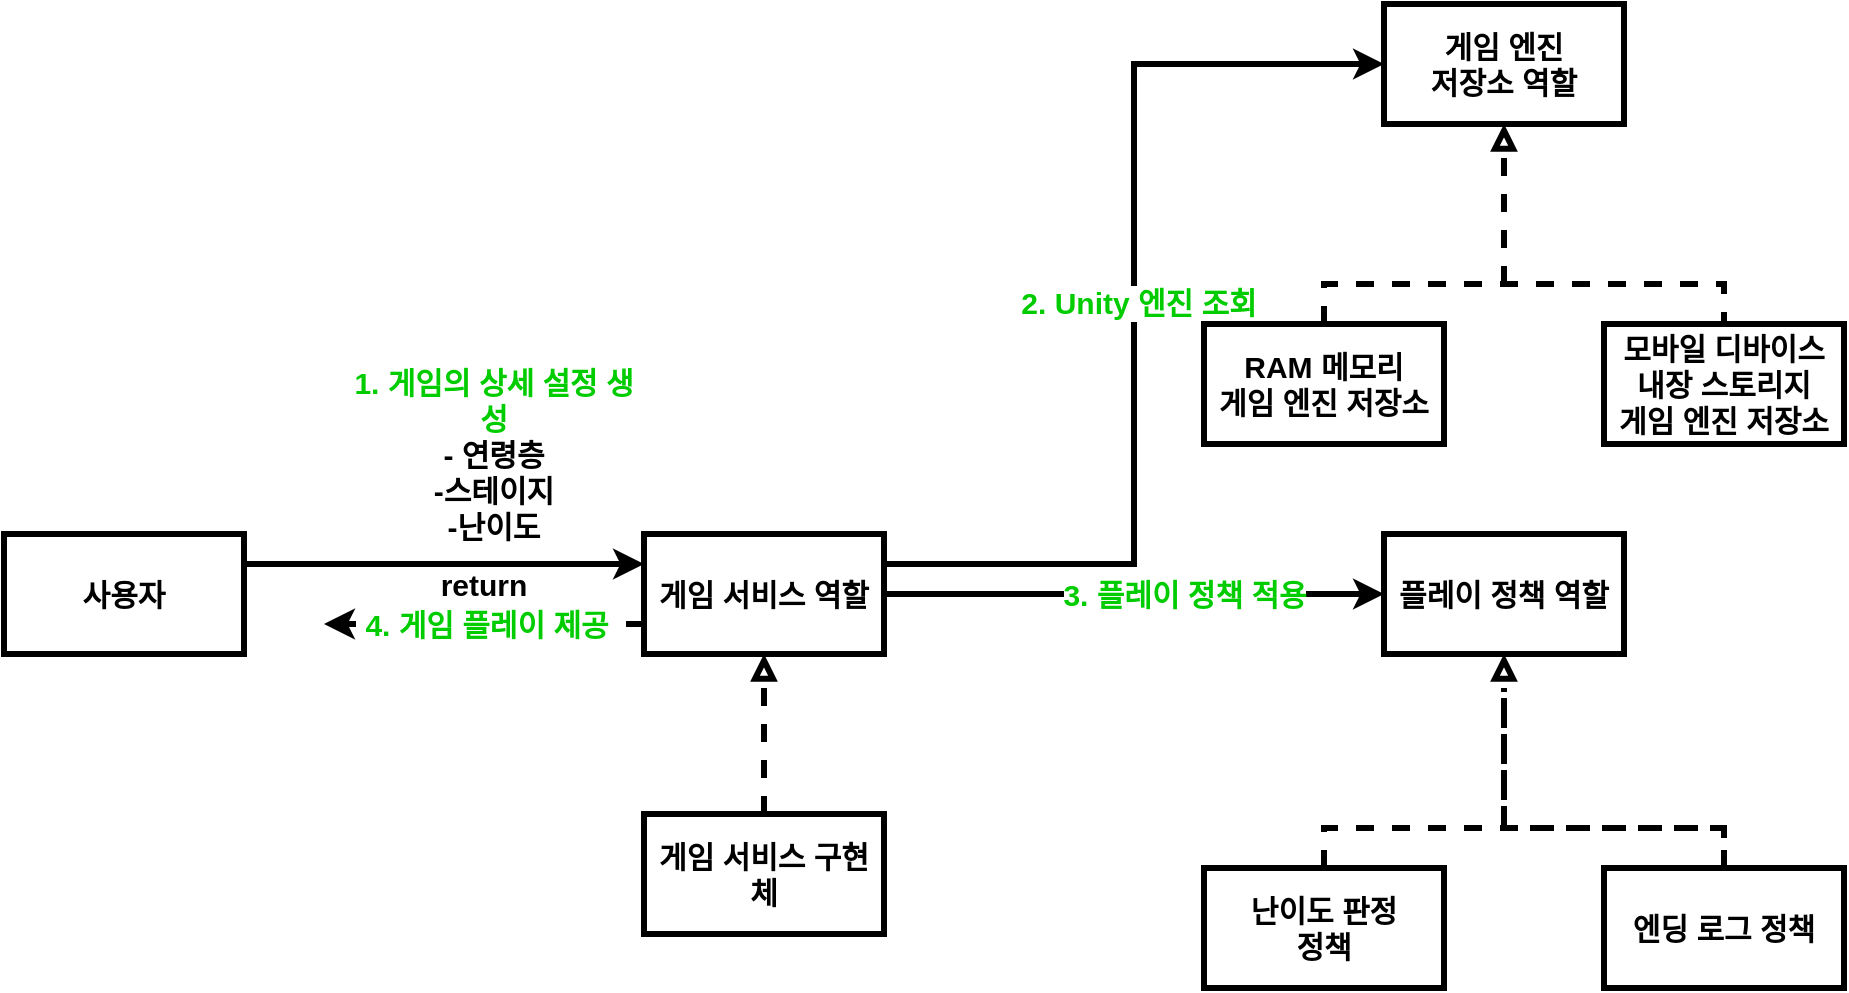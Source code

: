 <mxfile version="21.5.0" type="github" pages="5">
  <diagram name="ClassDiagram_WholeSystem_1.0.0" id="b1ACDXltd7J6oD_BnMsB">
    <mxGraphModel dx="1026" dy="604" grid="1" gridSize="10" guides="1" tooltips="1" connect="1" arrows="1" fold="1" page="1" pageScale="1" pageWidth="827" pageHeight="1169" math="0" shadow="0">
      <root>
        <mxCell id="0" />
        <mxCell id="1" parent="0" />
        <mxCell id="eZj1m79tcB2HefCqCbln-16" style="edgeStyle=orthogonalEdgeStyle;shape=connector;rounded=0;orthogonalLoop=1;jettySize=auto;html=1;exitX=1;exitY=0.25;exitDx=0;exitDy=0;entryX=0;entryY=0.25;entryDx=0;entryDy=0;labelBackgroundColor=default;strokeColor=default;strokeWidth=3;fontFamily=Helvetica;fontSize=15;fontColor=default;endArrow=classic;fontStyle=1" parent="1" source="eZj1m79tcB2HefCqCbln-14" target="eZj1m79tcB2HefCqCbln-15" edge="1">
          <mxGeometry relative="1" as="geometry" />
        </mxCell>
        <mxCell id="eZj1m79tcB2HefCqCbln-14" value="사용자" style="rounded=0;whiteSpace=wrap;html=1;strokeColor=default;strokeWidth=3;fontFamily=Helvetica;fontSize=15;fontColor=default;fillColor=none;fontStyle=1" parent="1" vertex="1">
          <mxGeometry x="40" y="295" width="120" height="60" as="geometry" />
        </mxCell>
        <mxCell id="eZj1m79tcB2HefCqCbln-18" style="edgeStyle=orthogonalEdgeStyle;shape=connector;rounded=0;orthogonalLoop=1;jettySize=auto;html=1;exitX=0;exitY=0.75;exitDx=0;exitDy=0;labelBackgroundColor=default;strokeColor=default;strokeWidth=3;fontFamily=Helvetica;fontSize=15;fontColor=default;endArrow=classic;dashed=1;fontStyle=1" parent="1" source="eZj1m79tcB2HefCqCbln-15" edge="1">
          <mxGeometry relative="1" as="geometry">
            <mxPoint x="200" y="340" as="targetPoint" />
          </mxGeometry>
        </mxCell>
        <mxCell id="eZj1m79tcB2HefCqCbln-36" value="&lt;font color=&quot;#00cc00&quot;&gt;4. 게임 플레이 제공&lt;/font&gt;" style="edgeLabel;html=1;align=center;verticalAlign=middle;resizable=0;points=[];fontSize=15;fontFamily=Helvetica;fontColor=default;fontStyle=1" parent="eZj1m79tcB2HefCqCbln-18" vertex="1" connectable="0">
          <mxGeometry x="0.161" y="-1" relative="1" as="geometry">
            <mxPoint x="13" as="offset" />
          </mxGeometry>
        </mxCell>
        <mxCell id="eZj1m79tcB2HefCqCbln-27" style="edgeStyle=orthogonalEdgeStyle;shape=connector;rounded=0;orthogonalLoop=1;jettySize=auto;html=1;exitX=1;exitY=0.25;exitDx=0;exitDy=0;entryX=0;entryY=0.5;entryDx=0;entryDy=0;labelBackgroundColor=default;strokeColor=default;strokeWidth=3;fontFamily=Helvetica;fontSize=15;fontColor=default;endArrow=classic;fontStyle=1" parent="1" source="eZj1m79tcB2HefCqCbln-15" target="eZj1m79tcB2HefCqCbln-23" edge="1">
          <mxGeometry relative="1" as="geometry" />
        </mxCell>
        <mxCell id="eZj1m79tcB2HefCqCbln-28" value="&lt;font color=&quot;#00cc00&quot;&gt;2. Unity 엔진 조회&lt;/font&gt;" style="edgeLabel;html=1;align=center;verticalAlign=middle;resizable=0;points=[];fontSize=15;fontFamily=Helvetica;fontColor=default;fontStyle=1" parent="eZj1m79tcB2HefCqCbln-27" vertex="1" connectable="0">
          <mxGeometry x="0.024" y="-2" relative="1" as="geometry">
            <mxPoint as="offset" />
          </mxGeometry>
        </mxCell>
        <mxCell id="eZj1m79tcB2HefCqCbln-32" style="edgeStyle=orthogonalEdgeStyle;shape=connector;rounded=0;orthogonalLoop=1;jettySize=auto;html=1;exitX=1;exitY=0.5;exitDx=0;exitDy=0;entryX=0;entryY=0.5;entryDx=0;entryDy=0;labelBackgroundColor=default;strokeColor=default;strokeWidth=3;fontFamily=Helvetica;fontSize=15;fontColor=default;endArrow=classic;fontStyle=1" parent="1" source="eZj1m79tcB2HefCqCbln-15" target="eZj1m79tcB2HefCqCbln-29" edge="1">
          <mxGeometry relative="1" as="geometry" />
        </mxCell>
        <mxCell id="eZj1m79tcB2HefCqCbln-33" value="&lt;font color=&quot;#00cc00&quot;&gt;3. 플레이 정책 적용&lt;/font&gt;" style="edgeLabel;html=1;align=center;verticalAlign=middle;resizable=0;points=[];fontSize=15;fontFamily=Helvetica;fontColor=default;fontStyle=1" parent="eZj1m79tcB2HefCqCbln-32" vertex="1" connectable="0">
          <mxGeometry x="-0.029" y="-2" relative="1" as="geometry">
            <mxPoint x="28" y="-2" as="offset" />
          </mxGeometry>
        </mxCell>
        <mxCell id="eZj1m79tcB2HefCqCbln-15" value="게임 서비스 역할" style="rounded=0;whiteSpace=wrap;html=1;strokeColor=default;strokeWidth=3;fontFamily=Helvetica;fontSize=15;fontColor=default;fillColor=none;fontStyle=1" parent="1" vertex="1">
          <mxGeometry x="360" y="295" width="120" height="60" as="geometry" />
        </mxCell>
        <mxCell id="eZj1m79tcB2HefCqCbln-17" value="&lt;font color=&quot;#00cc00&quot;&gt;1. 게임의 상세 설정 생성&lt;/font&gt;&lt;br style=&quot;font-size: 15px;&quot;&gt;- 연령층&lt;br style=&quot;font-size: 15px;&quot;&gt;-스테이지&lt;br style=&quot;font-size: 15px;&quot;&gt;-난이도" style="text;html=1;strokeColor=none;fillColor=none;align=center;verticalAlign=middle;whiteSpace=wrap;rounded=0;fontSize=15;fontFamily=Helvetica;fontColor=default;fontStyle=1" parent="1" vertex="1">
          <mxGeometry x="210" y="240" width="150" height="30" as="geometry" />
        </mxCell>
        <mxCell id="eZj1m79tcB2HefCqCbln-19" value="return" style="text;html=1;strokeColor=none;fillColor=none;align=center;verticalAlign=middle;whiteSpace=wrap;rounded=0;fontSize=15;fontFamily=Helvetica;fontColor=default;fontStyle=1" parent="1" vertex="1">
          <mxGeometry x="250" y="305" width="60" height="30" as="geometry" />
        </mxCell>
        <mxCell id="eZj1m79tcB2HefCqCbln-21" style="edgeStyle=orthogonalEdgeStyle;shape=connector;rounded=0;orthogonalLoop=1;jettySize=auto;html=1;exitX=0.5;exitY=0;exitDx=0;exitDy=0;entryX=0.5;entryY=1;entryDx=0;entryDy=0;labelBackgroundColor=default;strokeColor=default;strokeWidth=3;fontFamily=Helvetica;fontSize=15;fontColor=default;endArrow=block;dashed=1;endFill=0;fontStyle=1" parent="1" source="eZj1m79tcB2HefCqCbln-20" target="eZj1m79tcB2HefCqCbln-15" edge="1">
          <mxGeometry relative="1" as="geometry" />
        </mxCell>
        <mxCell id="eZj1m79tcB2HefCqCbln-20" value="게임 서비스 구현체" style="rounded=0;whiteSpace=wrap;html=1;strokeColor=default;strokeWidth=3;fontFamily=Helvetica;fontSize=15;fontColor=default;fillColor=none;fontStyle=1" parent="1" vertex="1">
          <mxGeometry x="360" y="435" width="120" height="60" as="geometry" />
        </mxCell>
        <mxCell id="eZj1m79tcB2HefCqCbln-25" style="edgeStyle=orthogonalEdgeStyle;shape=connector;rounded=0;orthogonalLoop=1;jettySize=auto;html=1;exitX=0.5;exitY=0;exitDx=0;exitDy=0;entryX=0.5;entryY=0;entryDx=0;entryDy=0;labelBackgroundColor=default;strokeColor=default;strokeWidth=3;fontFamily=Helvetica;fontSize=15;fontColor=default;endArrow=none;endFill=0;dashed=1;fontStyle=1" parent="1" source="eZj1m79tcB2HefCqCbln-22" target="eZj1m79tcB2HefCqCbln-24" edge="1">
          <mxGeometry relative="1" as="geometry">
            <Array as="points">
              <mxPoint x="700" y="170" />
              <mxPoint x="900" y="170" />
            </Array>
          </mxGeometry>
        </mxCell>
        <mxCell id="eZj1m79tcB2HefCqCbln-22" value="RAM 메모리&lt;br style=&quot;font-size: 15px;&quot;&gt;게임 엔진 저장소" style="rounded=0;whiteSpace=wrap;html=1;strokeColor=default;strokeWidth=3;fontFamily=Helvetica;fontSize=15;fontColor=default;fillColor=none;fontStyle=1" parent="1" vertex="1">
          <mxGeometry x="640" y="190" width="120" height="60" as="geometry" />
        </mxCell>
        <mxCell id="eZj1m79tcB2HefCqCbln-23" value="게임 엔진&lt;br style=&quot;font-size: 15px;&quot;&gt;저장소 역할" style="rounded=0;whiteSpace=wrap;html=1;strokeColor=default;strokeWidth=3;fontFamily=Helvetica;fontSize=15;fontColor=default;fillColor=none;fontStyle=1" parent="1" vertex="1">
          <mxGeometry x="730" y="30" width="120" height="60" as="geometry" />
        </mxCell>
        <mxCell id="eZj1m79tcB2HefCqCbln-24" value="모바일 디바이스&lt;br style=&quot;font-size: 15px;&quot;&gt;내장 스토리지&lt;br style=&quot;font-size: 15px;&quot;&gt;게임 엔진 저장소" style="rounded=0;whiteSpace=wrap;html=1;strokeColor=default;strokeWidth=3;fontFamily=Helvetica;fontSize=15;fontColor=default;fillColor=none;fontStyle=1" parent="1" vertex="1">
          <mxGeometry x="840" y="190" width="120" height="60" as="geometry" />
        </mxCell>
        <mxCell id="eZj1m79tcB2HefCqCbln-26" value="" style="endArrow=block;html=1;rounded=0;labelBackgroundColor=default;strokeColor=default;strokeWidth=3;fontFamily=Helvetica;fontSize=15;fontColor=default;shape=connector;entryX=0.5;entryY=1;entryDx=0;entryDy=0;dashed=1;endFill=0;fontStyle=1" parent="1" target="eZj1m79tcB2HefCqCbln-23" edge="1">
          <mxGeometry width="50" height="50" relative="1" as="geometry">
            <mxPoint x="790" y="170" as="sourcePoint" />
            <mxPoint x="750" y="265" as="targetPoint" />
          </mxGeometry>
        </mxCell>
        <mxCell id="eZj1m79tcB2HefCqCbln-29" value="플레이 정책 역할" style="rounded=0;whiteSpace=wrap;html=1;strokeColor=default;strokeWidth=3;fontFamily=Helvetica;fontSize=15;fontColor=default;fillColor=none;fontStyle=1" parent="1" vertex="1">
          <mxGeometry x="730" y="295" width="120" height="60" as="geometry" />
        </mxCell>
        <mxCell id="eZj1m79tcB2HefCqCbln-34" style="edgeStyle=orthogonalEdgeStyle;shape=connector;rounded=0;orthogonalLoop=1;jettySize=auto;html=1;exitX=0.5;exitY=0;exitDx=0;exitDy=0;entryX=0.5;entryY=0;entryDx=0;entryDy=0;labelBackgroundColor=default;strokeColor=default;strokeWidth=3;fontFamily=Helvetica;fontSize=15;fontColor=default;endArrow=none;endFill=0;dashed=1;fontStyle=1" parent="1" source="eZj1m79tcB2HefCqCbln-30" target="a-sHhc6yF14gLiTBd6i2-1" edge="1">
          <mxGeometry relative="1" as="geometry">
            <mxPoint x="790" y="462" as="targetPoint" />
          </mxGeometry>
        </mxCell>
        <mxCell id="eZj1m79tcB2HefCqCbln-30" value="난이도 판정&lt;br style=&quot;font-size: 15px;&quot;&gt;정책" style="rounded=0;whiteSpace=wrap;html=1;strokeColor=default;strokeWidth=3;fontFamily=Helvetica;fontSize=15;fontColor=default;fillColor=none;fontStyle=1" parent="1" vertex="1">
          <mxGeometry x="640" y="462" width="120" height="60" as="geometry" />
        </mxCell>
        <mxCell id="eZj1m79tcB2HefCqCbln-35" value="" style="endArrow=block;html=1;rounded=0;labelBackgroundColor=default;strokeColor=default;strokeWidth=3;fontFamily=Helvetica;fontSize=15;fontColor=default;shape=connector;entryX=0.5;entryY=1;entryDx=0;entryDy=0;dashed=1;endFill=0;fontStyle=1" parent="1" target="eZj1m79tcB2HefCqCbln-29" edge="1">
          <mxGeometry width="50" height="50" relative="1" as="geometry">
            <mxPoint x="790" y="440" as="sourcePoint" />
            <mxPoint x="740" y="495" as="targetPoint" />
          </mxGeometry>
        </mxCell>
        <mxCell id="a-sHhc6yF14gLiTBd6i2-2" style="edgeStyle=orthogonalEdgeStyle;shape=connector;rounded=0;orthogonalLoop=1;jettySize=auto;html=1;exitX=0.5;exitY=0;exitDx=0;exitDy=0;labelBackgroundColor=default;strokeColor=default;strokeWidth=3;fontFamily=Helvetica;fontSize=12;fontColor=default;endArrow=none;endFill=0;dashed=1;" parent="1" source="a-sHhc6yF14gLiTBd6i2-1" edge="1">
          <mxGeometry relative="1" as="geometry">
            <mxPoint x="960" y="464" as="sourcePoint" />
            <mxPoint x="790" y="372" as="targetPoint" />
            <Array as="points">
              <mxPoint x="900" y="442" />
              <mxPoint x="790" y="442" />
            </Array>
          </mxGeometry>
        </mxCell>
        <mxCell id="a-sHhc6yF14gLiTBd6i2-1" value="엔딩 로그 정책" style="rounded=0;whiteSpace=wrap;html=1;strokeColor=default;strokeWidth=3;fontFamily=Helvetica;fontSize=15;fontColor=default;fillColor=none;fontStyle=1" parent="1" vertex="1">
          <mxGeometry x="840" y="462" width="120" height="60" as="geometry" />
        </mxCell>
      </root>
    </mxGraphModel>
  </diagram>
  <diagram id="FkN1ZtWHinQJaNbXlDVE" name="Page-2">
    <mxGraphModel dx="694" dy="479" grid="1" gridSize="10" guides="1" tooltips="1" connect="1" arrows="1" fold="1" page="1" pageScale="1" pageWidth="827" pageHeight="1169" math="0" shadow="0">
      <root>
        <mxCell id="0" />
        <mxCell id="1" parent="0" />
        <mxCell id="MfU5YPMloGoEbg8OM1Qj-1" style="edgeStyle=orthogonalEdgeStyle;shape=connector;rounded=0;orthogonalLoop=1;jettySize=auto;html=1;exitX=0.5;exitY=0;exitDx=0;exitDy=0;labelBackgroundColor=default;strokeColor=default;strokeWidth=3;fontFamily=Helvetica;fontSize=12;fontColor=default;endArrow=classic;dashed=1;" parent="1" source="MfU5YPMloGoEbg8OM1Qj-5" target="MfU5YPMloGoEbg8OM1Qj-8" edge="1">
          <mxGeometry relative="1" as="geometry" />
        </mxCell>
        <mxCell id="MfU5YPMloGoEbg8OM1Qj-2" value="&lt;font style=&quot;font-size: 15px;&quot;&gt;&lt;b&gt;생성&lt;/b&gt;&lt;/font&gt;" style="edgeLabel;html=1;align=center;verticalAlign=middle;resizable=0;points=[];fontSize=12;fontFamily=Helvetica;fontColor=default;" parent="MfU5YPMloGoEbg8OM1Qj-1" vertex="1" connectable="0">
          <mxGeometry x="0.027" y="-2" relative="1" as="geometry">
            <mxPoint x="-2" as="offset" />
          </mxGeometry>
        </mxCell>
        <mxCell id="MfU5YPMloGoEbg8OM1Qj-3" style="edgeStyle=orthogonalEdgeStyle;shape=connector;rounded=0;orthogonalLoop=1;jettySize=auto;html=1;exitX=1;exitY=0.5;exitDx=0;exitDy=0;entryX=0;entryY=0.5;entryDx=0;entryDy=0;labelBackgroundColor=default;strokeColor=default;strokeWidth=3;fontFamily=Helvetica;fontSize=12;fontColor=default;endArrow=block;endFill=0;dashed=1;" parent="1" source="MfU5YPMloGoEbg8OM1Qj-5" target="MfU5YPMloGoEbg8OM1Qj-10" edge="1">
          <mxGeometry relative="1" as="geometry" />
        </mxCell>
        <mxCell id="MfU5YPMloGoEbg8OM1Qj-4" value="&lt;font size=&quot;1&quot; style=&quot;&quot;&gt;&lt;b style=&quot;font-size: 15px;&quot;&gt;생성&lt;/b&gt;&lt;/font&gt;" style="edgeLabel;html=1;align=center;verticalAlign=middle;resizable=0;points=[];fontSize=12;fontFamily=Helvetica;fontColor=default;" parent="MfU5YPMloGoEbg8OM1Qj-3" vertex="1" connectable="0">
          <mxGeometry x="-0.009" y="1" relative="1" as="geometry">
            <mxPoint as="offset" />
          </mxGeometry>
        </mxCell>
        <mxCell id="MfU5YPMloGoEbg8OM1Qj-5" value="AppConfig" style="rounded=0;whiteSpace=wrap;html=1;strokeWidth=3;fillColor=none;" parent="1" vertex="1">
          <mxGeometry x="80" y="320" width="120" height="60" as="geometry" />
        </mxCell>
        <mxCell id="MfU5YPMloGoEbg8OM1Qj-6" style="edgeStyle=orthogonalEdgeStyle;rounded=0;orthogonalLoop=1;jettySize=auto;html=1;exitX=1;exitY=0.5;exitDx=0;exitDy=0;fontFamily=Helvetica;fontSize=12;fontColor=default;strokeWidth=3;" parent="1" source="MfU5YPMloGoEbg8OM1Qj-8" target="MfU5YPMloGoEbg8OM1Qj-11" edge="1">
          <mxGeometry relative="1" as="geometry" />
        </mxCell>
        <mxCell id="MfU5YPMloGoEbg8OM1Qj-7" style="edgeStyle=orthogonalEdgeStyle;shape=connector;rounded=0;orthogonalLoop=1;jettySize=auto;html=1;exitX=0.5;exitY=0;exitDx=0;exitDy=0;labelBackgroundColor=default;strokeColor=default;strokeWidth=3;fontFamily=Helvetica;fontSize=12;fontColor=default;endArrow=block;endFill=0;dashed=1;" parent="1" source="MfU5YPMloGoEbg8OM1Qj-8" target="MfU5YPMloGoEbg8OM1Qj-9" edge="1">
          <mxGeometry relative="1" as="geometry" />
        </mxCell>
        <mxCell id="MfU5YPMloGoEbg8OM1Qj-8" value="ServiceImpl" style="rounded=0;whiteSpace=wrap;html=1;strokeWidth=3;fillColor=none;" parent="1" vertex="1">
          <mxGeometry x="80" y="180" width="120" height="60" as="geometry" />
        </mxCell>
        <mxCell id="MfU5YPMloGoEbg8OM1Qj-9" value="&amp;lt;&amp;lt;interface&amp;gt;&amp;gt;&lt;br&gt;Service" style="rounded=0;whiteSpace=wrap;html=1;strokeWidth=3;fillColor=none;" parent="1" vertex="1">
          <mxGeometry x="80" y="40" width="120" height="60" as="geometry" />
        </mxCell>
        <mxCell id="MfU5YPMloGoEbg8OM1Qj-10" value="MemoryRepository" style="rounded=0;whiteSpace=wrap;html=1;strokeWidth=3;fillColor=none;" parent="1" vertex="1">
          <mxGeometry x="440" y="320" width="120" height="60" as="geometry" />
        </mxCell>
        <mxCell id="MfU5YPMloGoEbg8OM1Qj-11" value="&amp;lt;&amp;lt;interface&amp;gt;&amp;gt;&lt;br&gt;Repository" style="rounded=0;whiteSpace=wrap;html=1;strokeWidth=3;fillColor=none;" parent="1" vertex="1">
          <mxGeometry x="440" y="180" width="120" height="60" as="geometry" />
        </mxCell>
        <mxCell id="MfU5YPMloGoEbg8OM1Qj-12" style="edgeStyle=orthogonalEdgeStyle;shape=connector;rounded=0;orthogonalLoop=1;jettySize=auto;html=1;exitX=0.5;exitY=0;exitDx=0;exitDy=0;labelBackgroundColor=default;strokeColor=default;strokeWidth=3;fontFamily=Helvetica;fontSize=12;fontColor=default;endArrow=block;endFill=0;dashed=1;entryX=0.5;entryY=1;entryDx=0;entryDy=0;" parent="1" source="MfU5YPMloGoEbg8OM1Qj-10" target="MfU5YPMloGoEbg8OM1Qj-11" edge="1">
          <mxGeometry relative="1" as="geometry">
            <mxPoint x="150" y="190" as="sourcePoint" />
            <mxPoint x="150" y="110" as="targetPoint" />
          </mxGeometry>
        </mxCell>
      </root>
    </mxGraphModel>
  </diagram>
  <diagram id="RWKY1fRTsHw3p6vCri7X" name="ClassDiagram_WholeSystem_Deep_1.0.0">
    <mxGraphModel dx="7667" dy="5196" grid="1" gridSize="10" guides="1" tooltips="1" connect="1" arrows="1" fold="1" page="1" pageScale="1" pageWidth="827" pageHeight="1169" math="0" shadow="0">
      <root>
        <mxCell id="0" />
        <mxCell id="1" parent="0" />
        <mxCell id="sYEwyzhLmwCVJRnSKT3c-52" style="edgeStyle=orthogonalEdgeStyle;shape=connector;rounded=0;orthogonalLoop=1;jettySize=auto;html=1;exitX=0.5;exitY=0;exitDx=0;exitDy=0;entryX=0.5;entryY=1;entryDx=0;entryDy=0;labelBackgroundColor=default;strokeColor=default;strokeWidth=3;fontFamily=Helvetica;fontSize=12;fontColor=default;endArrow=block;dashed=1;endFill=0;" parent="1" source="sYEwyzhLmwCVJRnSKT3c-35" target="sYEwyzhLmwCVJRnSKT3c-39" edge="1">
          <mxGeometry relative="1" as="geometry" />
        </mxCell>
        <mxCell id="sYEwyzhLmwCVJRnSKT3c-35" value="CprPolicy" style="swimlane;fontStyle=1;align=center;verticalAlign=top;childLayout=stackLayout;horizontal=1;startSize=26;horizontalStack=0;resizeParent=1;resizeParentMax=0;resizeLast=0;collapsible=1;marginBottom=0;whiteSpace=wrap;html=1;rounded=0;strokeColor=default;strokeWidth=3;fontFamily=Helvetica;fontSize=12;fontColor=default;fillColor=none;" parent="1" vertex="1">
          <mxGeometry x="-406" y="755" width="250" height="220" as="geometry">
            <mxRectangle x="1270" y="310" width="100" height="30" as="alternateBounds" />
          </mxGeometry>
        </mxCell>
        <mxCell id="sYEwyzhLmwCVJRnSKT3c-36" value="- startingHeart&lt;br&gt;- heartArrangeCount&lt;br&gt;- finalHeart&lt;br&gt;+ cprLogData&lt;br&gt;+ userTouch&lt;br&gt;+ Difficulty&lt;br&gt;+ Age&lt;br&gt;+ cprDraw" style="text;strokeColor=none;fillColor=none;align=left;verticalAlign=top;spacingLeft=4;spacingRight=4;overflow=hidden;rotatable=0;points=[[0,0.5],[1,0.5]];portConstraint=eastwest;whiteSpace=wrap;html=1;fontSize=12;fontFamily=Helvetica;fontColor=default;" parent="sYEwyzhLmwCVJRnSKT3c-35" vertex="1">
          <mxGeometry y="26" width="250" height="124" as="geometry" />
        </mxCell>
        <mxCell id="sYEwyzhLmwCVJRnSKT3c-37" value="" style="line;strokeWidth=1;fillColor=none;align=left;verticalAlign=middle;spacingTop=-1;spacingLeft=3;spacingRight=3;rotatable=0;labelPosition=right;points=[];portConstraint=eastwest;strokeColor=inherit;rounded=0;fontFamily=Helvetica;fontSize=12;fontColor=default;html=1;" parent="sYEwyzhLmwCVJRnSKT3c-35" vertex="1">
          <mxGeometry y="150" width="250" height="8" as="geometry" />
        </mxCell>
        <mxCell id="sYEwyzhLmwCVJRnSKT3c-38" value="+ getCprUserTouch()&lt;br&gt;+ setCprHeart()&lt;br&gt;+ setCprCountDraw()" style="text;strokeColor=none;fillColor=none;align=left;verticalAlign=top;spacingLeft=4;spacingRight=4;overflow=hidden;rotatable=0;points=[[0,0.5],[1,0.5]];portConstraint=eastwest;whiteSpace=wrap;html=1;fontSize=12;fontFamily=Helvetica;fontColor=default;" parent="sYEwyzhLmwCVJRnSKT3c-35" vertex="1">
          <mxGeometry y="158" width="250" height="62" as="geometry" />
        </mxCell>
        <mxCell id="D3WIe9RIHGnLOvGYux2O-34" style="edgeStyle=orthogonalEdgeStyle;rounded=0;orthogonalLoop=1;jettySize=auto;html=1;exitX=0.5;exitY=0;exitDx=0;exitDy=0;entryX=0.5;entryY=0;entryDx=0;entryDy=0;strokeWidth=3;endArrow=none;endFill=0;strokeColor=default;dashed=1;" parent="1" source="sYEwyzhLmwCVJRnSKT3c-39" target="sYEwyzhLmwCVJRnSKT3c-54" edge="1">
          <mxGeometry relative="1" as="geometry">
            <Array as="points">
              <mxPoint x="-281" y="380" />
              <mxPoint x="448" y="380" />
            </Array>
          </mxGeometry>
        </mxCell>
        <mxCell id="sYEwyzhLmwCVJRnSKT3c-39" value="&amp;lt;&amp;lt;PlayPolicy&amp;gt;&amp;gt;" style="swimlane;fontStyle=1;align=center;verticalAlign=top;childLayout=stackLayout;horizontal=1;startSize=26;horizontalStack=0;resizeParent=1;resizeParentMax=0;resizeLast=0;collapsible=1;marginBottom=0;whiteSpace=wrap;html=1;rounded=0;strokeColor=default;strokeWidth=3;fontFamily=Helvetica;fontSize=12;fontColor=default;fillColor=none;" parent="1" vertex="1">
          <mxGeometry x="-406" y="433" width="250" height="230" as="geometry">
            <mxRectangle x="1270" y="310" width="100" height="30" as="alternateBounds" />
          </mxGeometry>
        </mxCell>
        <mxCell id="sYEwyzhLmwCVJRnSKT3c-40" value="- startingHeart&lt;br&gt;- heartArrangeCount&lt;br&gt;- finalHeart&lt;br&gt;+ LogData&lt;br&gt;+ userTouch&lt;br&gt;+ Difficulty&lt;br&gt;+ Age&lt;br&gt;+ PlayDraw" style="text;strokeColor=none;fillColor=none;align=left;verticalAlign=top;spacingLeft=4;spacingRight=4;overflow=hidden;rotatable=0;points=[[0,0.5],[1,0.5]];portConstraint=eastwest;whiteSpace=wrap;html=1;fontSize=12;fontFamily=Helvetica;fontColor=default;" parent="sYEwyzhLmwCVJRnSKT3c-39" vertex="1">
          <mxGeometry y="26" width="250" height="134" as="geometry" />
        </mxCell>
        <mxCell id="sYEwyzhLmwCVJRnSKT3c-41" value="" style="line;strokeWidth=1;fillColor=none;align=left;verticalAlign=middle;spacingTop=-1;spacingLeft=3;spacingRight=3;rotatable=0;labelPosition=right;points=[];portConstraint=eastwest;strokeColor=inherit;rounded=0;fontFamily=Helvetica;fontSize=12;fontColor=default;html=1;" parent="sYEwyzhLmwCVJRnSKT3c-39" vertex="1">
          <mxGeometry y="160" width="250" height="8" as="geometry" />
        </mxCell>
        <mxCell id="sYEwyzhLmwCVJRnSKT3c-42" value="+ getUserTouch()&lt;br&gt;+ setHeart()&lt;br&gt;+ setCountDraw()&lt;br&gt;" style="text;strokeColor=none;fillColor=none;align=left;verticalAlign=top;spacingLeft=4;spacingRight=4;overflow=hidden;rotatable=0;points=[[0,0.5],[1,0.5]];portConstraint=eastwest;whiteSpace=wrap;html=1;fontSize=12;fontFamily=Helvetica;fontColor=default;" parent="sYEwyzhLmwCVJRnSKT3c-39" vertex="1">
          <mxGeometry y="168" width="250" height="62" as="geometry" />
        </mxCell>
        <mxCell id="bWAUO28OHCuD1AgYh3Je-1" style="edgeStyle=orthogonalEdgeStyle;shape=connector;rounded=0;orthogonalLoop=1;jettySize=auto;html=1;exitX=0.5;exitY=0;exitDx=0;exitDy=0;entryX=0.5;entryY=0;entryDx=0;entryDy=0;labelBackgroundColor=default;strokeColor=default;strokeWidth=3;fontFamily=Helvetica;fontSize=12;fontColor=default;endArrow=none;endFill=0;dashed=1;" parent="1" source="sYEwyzhLmwCVJRnSKT3c-43" target="sYEwyzhLmwCVJRnSKT3c-47" edge="1">
          <mxGeometry relative="1" as="geometry">
            <Array as="points">
              <mxPoint x="-625" y="720" />
              <mxPoint x="38" y="720" />
            </Array>
          </mxGeometry>
        </mxCell>
        <mxCell id="sYEwyzhLmwCVJRnSKT3c-43" value="NpcPolicy" style="swimlane;fontStyle=1;align=center;verticalAlign=top;childLayout=stackLayout;horizontal=1;startSize=26;horizontalStack=0;resizeParent=1;resizeParentMax=0;resizeLast=0;collapsible=1;marginBottom=0;whiteSpace=wrap;html=1;rounded=0;strokeColor=default;strokeWidth=3;fontFamily=Helvetica;fontSize=12;fontColor=default;fillColor=none;" parent="1" vertex="1">
          <mxGeometry x="-750" y="750" width="250" height="240" as="geometry">
            <mxRectangle x="1270" y="310" width="100" height="30" as="alternateBounds" />
          </mxGeometry>
        </mxCell>
        <mxCell id="sYEwyzhLmwCVJRnSKT3c-44" value="- startingHeart&lt;br&gt;- heartArrangeCount&lt;br&gt;- finalHeart&lt;br&gt;- NpcLineList&lt;br&gt;+ cprLogData&lt;br&gt;+ userTouch&lt;br&gt;+ Difficulty&lt;br&gt;+ Age&lt;br&gt;+ cprDraw" style="text;strokeColor=none;fillColor=none;align=left;verticalAlign=top;spacingLeft=4;spacingRight=4;overflow=hidden;rotatable=0;points=[[0,0.5],[1,0.5]];portConstraint=eastwest;whiteSpace=wrap;html=1;fontSize=12;fontFamily=Helvetica;fontColor=default;" parent="sYEwyzhLmwCVJRnSKT3c-43" vertex="1">
          <mxGeometry y="26" width="250" height="134" as="geometry" />
        </mxCell>
        <mxCell id="sYEwyzhLmwCVJRnSKT3c-45" value="" style="line;strokeWidth=1;fillColor=none;align=left;verticalAlign=middle;spacingTop=-1;spacingLeft=3;spacingRight=3;rotatable=0;labelPosition=right;points=[];portConstraint=eastwest;strokeColor=inherit;rounded=0;fontFamily=Helvetica;fontSize=12;fontColor=default;html=1;" parent="sYEwyzhLmwCVJRnSKT3c-43" vertex="1">
          <mxGeometry y="160" width="250" height="8" as="geometry" />
        </mxCell>
        <mxCell id="sYEwyzhLmwCVJRnSKT3c-46" value="+ getNpcUserTouch()&lt;br&gt;+ setNpcHeart()&lt;br&gt;- setNpcLine()&lt;br&gt;+ setNpcCountDraw()" style="text;strokeColor=none;fillColor=none;align=left;verticalAlign=top;spacingLeft=4;spacingRight=4;overflow=hidden;rotatable=0;points=[[0,0.5],[1,0.5]];portConstraint=eastwest;whiteSpace=wrap;html=1;fontSize=12;fontFamily=Helvetica;fontColor=default;" parent="sYEwyzhLmwCVJRnSKT3c-43" vertex="1">
          <mxGeometry y="168" width="250" height="72" as="geometry" />
        </mxCell>
        <mxCell id="sYEwyzhLmwCVJRnSKT3c-47" value="VentilPolicy" style="swimlane;fontStyle=1;align=center;verticalAlign=top;childLayout=stackLayout;horizontal=1;startSize=26;horizontalStack=0;resizeParent=1;resizeParentMax=0;resizeLast=0;collapsible=1;marginBottom=0;whiteSpace=wrap;html=1;rounded=0;strokeColor=default;strokeWidth=3;fontFamily=Helvetica;fontSize=12;fontColor=default;fillColor=none;" parent="1" vertex="1">
          <mxGeometry x="-87" y="755" width="250" height="210" as="geometry">
            <mxRectangle x="1270" y="310" width="100" height="30" as="alternateBounds" />
          </mxGeometry>
        </mxCell>
        <mxCell id="sYEwyzhLmwCVJRnSKT3c-48" value="- startingHeart&lt;br&gt;- heartArrangeCount&lt;br&gt;- finalHeart&lt;br&gt;+ ventilLogData&lt;br&gt;+ userTouch&lt;br&gt;+ Difficulty&lt;br&gt;+ Age&lt;br&gt;+ ventilDraw" style="text;strokeColor=none;fillColor=none;align=left;verticalAlign=top;spacingLeft=4;spacingRight=4;overflow=hidden;rotatable=0;points=[[0,0.5],[1,0.5]];portConstraint=eastwest;whiteSpace=wrap;html=1;fontSize=12;fontFamily=Helvetica;fontColor=default;" parent="sYEwyzhLmwCVJRnSKT3c-47" vertex="1">
          <mxGeometry y="26" width="250" height="124" as="geometry" />
        </mxCell>
        <mxCell id="sYEwyzhLmwCVJRnSKT3c-49" value="" style="line;strokeWidth=1;fillColor=none;align=left;verticalAlign=middle;spacingTop=-1;spacingLeft=3;spacingRight=3;rotatable=0;labelPosition=right;points=[];portConstraint=eastwest;strokeColor=inherit;rounded=0;fontFamily=Helvetica;fontSize=12;fontColor=default;html=1;" parent="sYEwyzhLmwCVJRnSKT3c-47" vertex="1">
          <mxGeometry y="150" width="250" height="8" as="geometry" />
        </mxCell>
        <mxCell id="sYEwyzhLmwCVJRnSKT3c-50" value="+ getVentilUserTouch()&lt;br&gt;+ setVentilHeart()&lt;br&gt;+ setVentilCountDraw()" style="text;strokeColor=none;fillColor=none;align=left;verticalAlign=top;spacingLeft=4;spacingRight=4;overflow=hidden;rotatable=0;points=[[0,0.5],[1,0.5]];portConstraint=eastwest;whiteSpace=wrap;html=1;fontSize=12;fontFamily=Helvetica;fontColor=default;" parent="sYEwyzhLmwCVJRnSKT3c-47" vertex="1">
          <mxGeometry y="158" width="250" height="52" as="geometry" />
        </mxCell>
        <mxCell id="sYEwyzhLmwCVJRnSKT3c-54" value="&amp;lt;&amp;lt;EndingPolicy&amp;gt;&amp;gt;" style="swimlane;fontStyle=1;align=center;verticalAlign=top;childLayout=stackLayout;horizontal=1;startSize=26;horizontalStack=0;resizeParent=1;resizeParentMax=0;resizeLast=0;collapsible=1;marginBottom=0;whiteSpace=wrap;html=1;rounded=0;strokeColor=default;strokeWidth=3;fontFamily=Helvetica;fontSize=12;fontColor=default;fillColor=none;" parent="1" vertex="1">
          <mxGeometry x="323" y="433" width="250" height="230" as="geometry">
            <mxRectangle x="1270" y="310" width="100" height="30" as="alternateBounds" />
          </mxGeometry>
        </mxCell>
        <mxCell id="sYEwyzhLmwCVJRnSKT3c-55" value="- startingHeart&lt;br&gt;- heartArrangeCount&lt;br&gt;- finalHeart&lt;br&gt;+ LogData&lt;br&gt;+ userTouch&lt;br&gt;+ Difficulty&lt;br&gt;+ Age" style="text;strokeColor=none;fillColor=none;align=left;verticalAlign=top;spacingLeft=4;spacingRight=4;overflow=hidden;rotatable=0;points=[[0,0.5],[1,0.5]];portConstraint=eastwest;whiteSpace=wrap;html=1;fontSize=12;fontFamily=Helvetica;fontColor=default;" parent="sYEwyzhLmwCVJRnSKT3c-54" vertex="1">
          <mxGeometry y="26" width="250" height="134" as="geometry" />
        </mxCell>
        <mxCell id="sYEwyzhLmwCVJRnSKT3c-56" value="" style="line;strokeWidth=1;fillColor=none;align=left;verticalAlign=middle;spacingTop=-1;spacingLeft=3;spacingRight=3;rotatable=0;labelPosition=right;points=[];portConstraint=eastwest;strokeColor=inherit;rounded=0;fontFamily=Helvetica;fontSize=12;fontColor=default;html=1;" parent="sYEwyzhLmwCVJRnSKT3c-54" vertex="1">
          <mxGeometry y="160" width="250" height="8" as="geometry" />
        </mxCell>
        <mxCell id="sYEwyzhLmwCVJRnSKT3c-57" value="+ getGoodOrBad()&lt;br&gt;+ getHeart()&lt;br&gt;+ setEndingLog()" style="text;strokeColor=none;fillColor=none;align=left;verticalAlign=top;spacingLeft=4;spacingRight=4;overflow=hidden;rotatable=0;points=[[0,0.5],[1,0.5]];portConstraint=eastwest;whiteSpace=wrap;html=1;fontSize=12;fontFamily=Helvetica;fontColor=default;" parent="sYEwyzhLmwCVJRnSKT3c-54" vertex="1">
          <mxGeometry y="168" width="250" height="62" as="geometry" />
        </mxCell>
        <mxCell id="sYEwyzhLmwCVJRnSKT3c-58" style="edgeStyle=orthogonalEdgeStyle;shape=connector;rounded=0;orthogonalLoop=1;jettySize=auto;html=1;exitX=1;exitY=0.5;exitDx=0;exitDy=0;entryX=0;entryY=0.5;entryDx=0;entryDy=0;labelBackgroundColor=default;strokeColor=default;strokeWidth=3;fontFamily=Helvetica;fontSize=12;fontColor=default;endArrow=none;endFill=0;" parent="1" source="sYEwyzhLmwCVJRnSKT3c-40" target="sYEwyzhLmwCVJRnSKT3c-55" edge="1">
          <mxGeometry relative="1" as="geometry" />
        </mxCell>
        <mxCell id="sYEwyzhLmwCVJRnSKT3c-59" value="1" style="edgeLabel;html=1;align=center;verticalAlign=middle;resizable=0;points=[];fontSize=12;fontFamily=Helvetica;fontColor=default;" parent="sYEwyzhLmwCVJRnSKT3c-58" vertex="1" connectable="0">
          <mxGeometry x="-0.901" y="-1" relative="1" as="geometry">
            <mxPoint as="offset" />
          </mxGeometry>
        </mxCell>
        <mxCell id="sYEwyzhLmwCVJRnSKT3c-60" value="1" style="edgeLabel;html=1;align=center;verticalAlign=middle;resizable=0;points=[];fontSize=12;fontFamily=Helvetica;fontColor=default;" parent="sYEwyzhLmwCVJRnSKT3c-58" vertex="1" connectable="0">
          <mxGeometry x="0.88" y="-2" relative="1" as="geometry">
            <mxPoint as="offset" />
          </mxGeometry>
        </mxCell>
        <mxCell id="sYEwyzhLmwCVJRnSKT3c-61" style="edgeStyle=orthogonalEdgeStyle;shape=connector;rounded=0;orthogonalLoop=1;jettySize=auto;html=1;exitX=1;exitY=0.5;exitDx=0;exitDy=0;entryX=0;entryY=0.5;entryDx=0;entryDy=0;labelBackgroundColor=default;strokeColor=default;strokeWidth=3;fontFamily=Helvetica;fontSize=12;fontColor=default;endArrow=ERone;endFill=0;startArrow=ERone;startFill=0;" parent="1" source="sYEwyzhLmwCVJRnSKT3c-44" target="sYEwyzhLmwCVJRnSKT3c-36" edge="1">
          <mxGeometry relative="1" as="geometry" />
        </mxCell>
        <mxCell id="sYEwyzhLmwCVJRnSKT3c-62" style="edgeStyle=orthogonalEdgeStyle;shape=connector;rounded=0;orthogonalLoop=1;jettySize=auto;html=1;exitX=1;exitY=0.5;exitDx=0;exitDy=0;entryX=0;entryY=0.5;entryDx=0;entryDy=0;labelBackgroundColor=default;strokeColor=default;strokeWidth=3;fontFamily=Helvetica;fontSize=12;fontColor=default;endArrow=ERone;endFill=0;startArrow=ERone;startFill=0;" parent="1" source="sYEwyzhLmwCVJRnSKT3c-36" target="sYEwyzhLmwCVJRnSKT3c-48" edge="1">
          <mxGeometry relative="1" as="geometry" />
        </mxCell>
        <mxCell id="bWAUO28OHCuD1AgYh3Je-6" style="shape=connector;rounded=0;orthogonalLoop=1;jettySize=auto;html=1;exitX=0.5;exitY=0;exitDx=0;exitDy=0;labelBackgroundColor=default;strokeColor=default;strokeWidth=3;fontFamily=Helvetica;fontSize=12;fontColor=default;endArrow=block;dashed=1;endFill=0;" parent="1" source="bWAUO28OHCuD1AgYh3Je-2" target="sYEwyzhLmwCVJRnSKT3c-57" edge="1">
          <mxGeometry relative="1" as="geometry" />
        </mxCell>
        <mxCell id="bWAUO28OHCuD1AgYh3Je-2" value="Ending" style="swimlane;fontStyle=1;align=center;verticalAlign=top;childLayout=stackLayout;horizontal=1;startSize=26;horizontalStack=0;resizeParent=1;resizeParentMax=0;resizeLast=0;collapsible=1;marginBottom=0;whiteSpace=wrap;html=1;rounded=0;strokeColor=default;strokeWidth=3;fontFamily=Helvetica;fontSize=12;fontColor=default;fillColor=none;" parent="1" vertex="1">
          <mxGeometry x="323" y="760" width="250" height="230" as="geometry">
            <mxRectangle x="1270" y="310" width="100" height="30" as="alternateBounds" />
          </mxGeometry>
        </mxCell>
        <mxCell id="bWAUO28OHCuD1AgYh3Je-3" value="- startingHeart&lt;br&gt;- heartArrangeCount&lt;br&gt;- finalHeart&lt;br&gt;+ LogData&lt;br&gt;+ userTouch&lt;br&gt;+ Difficulty&lt;br&gt;+ Age" style="text;strokeColor=none;fillColor=none;align=left;verticalAlign=top;spacingLeft=4;spacingRight=4;overflow=hidden;rotatable=0;points=[[0,0.5],[1,0.5]];portConstraint=eastwest;whiteSpace=wrap;html=1;fontSize=12;fontFamily=Helvetica;fontColor=default;" parent="bWAUO28OHCuD1AgYh3Je-2" vertex="1">
          <mxGeometry y="26" width="250" height="134" as="geometry" />
        </mxCell>
        <mxCell id="bWAUO28OHCuD1AgYh3Je-4" value="" style="line;strokeWidth=1;fillColor=none;align=left;verticalAlign=middle;spacingTop=-1;spacingLeft=3;spacingRight=3;rotatable=0;labelPosition=right;points=[];portConstraint=eastwest;strokeColor=inherit;rounded=0;fontFamily=Helvetica;fontSize=12;fontColor=default;html=1;" parent="bWAUO28OHCuD1AgYh3Je-2" vertex="1">
          <mxGeometry y="160" width="250" height="8" as="geometry" />
        </mxCell>
        <mxCell id="bWAUO28OHCuD1AgYh3Je-5" value="+ getGoodOrBad()&lt;br&gt;+ getHeart()&lt;br&gt;+ setEndingLog()" style="text;strokeColor=none;fillColor=none;align=left;verticalAlign=top;spacingLeft=4;spacingRight=4;overflow=hidden;rotatable=0;points=[[0,0.5],[1,0.5]];portConstraint=eastwest;whiteSpace=wrap;html=1;fontSize=12;fontFamily=Helvetica;fontColor=default;" parent="bWAUO28OHCuD1AgYh3Je-2" vertex="1">
          <mxGeometry y="168" width="250" height="62" as="geometry" />
        </mxCell>
        <mxCell id="bWAUO28OHCuD1AgYh3Je-7" value="&amp;lt;&amp;lt;UnityEngineDeploy&amp;gt;&amp;gt;" style="swimlane;fontStyle=1;align=center;verticalAlign=top;childLayout=stackLayout;horizontal=1;startSize=26;horizontalStack=0;resizeParent=1;resizeParentMax=0;resizeLast=0;collapsible=1;marginBottom=0;whiteSpace=wrap;html=1;rounded=0;strokeColor=default;strokeWidth=3;fontFamily=Helvetica;fontSize=12;fontColor=default;fillColor=none;" parent="1" vertex="1">
          <mxGeometry x="340" y="-1050" width="250" height="280" as="geometry">
            <mxRectangle x="1270" y="310" width="100" height="30" as="alternateBounds" />
          </mxGeometry>
        </mxCell>
        <mxCell id="bWAUO28OHCuD1AgYh3Je-8" value="- Sensitivity&lt;br&gt;# EngineExcessToken&lt;br&gt;- DiviceSize&lt;br&gt;- DiviceDefaultSound&lt;br&gt;- DiviceStorage&lt;br&gt;+ PlayCash&amp;nbsp;&lt;br&gt;+ DeviceMaxGraphic&lt;br&gt;+ UnityMovingSource&lt;br&gt;+ UnitySoundSource&lt;br&gt;+ UnityGraphicSource" style="text;strokeColor=none;fillColor=none;align=left;verticalAlign=top;spacingLeft=4;spacingRight=4;overflow=hidden;rotatable=0;points=[[0,0.5],[1,0.5]];portConstraint=eastwest;whiteSpace=wrap;html=1;fontSize=12;fontFamily=Helvetica;fontColor=default;" parent="bWAUO28OHCuD1AgYh3Je-7" vertex="1">
          <mxGeometry y="26" width="250" height="154" as="geometry" />
        </mxCell>
        <mxCell id="bWAUO28OHCuD1AgYh3Je-9" value="" style="line;strokeWidth=1;fillColor=none;align=left;verticalAlign=middle;spacingTop=-1;spacingLeft=3;spacingRight=3;rotatable=0;labelPosition=right;points=[];portConstraint=eastwest;strokeColor=inherit;rounded=0;fontFamily=Helvetica;fontSize=12;fontColor=default;html=1;" parent="bWAUO28OHCuD1AgYh3Je-7" vertex="1">
          <mxGeometry y="180" width="250" height="8" as="geometry" />
        </mxCell>
        <mxCell id="bWAUO28OHCuD1AgYh3Je-10" value="+ getMaxPreprom()&lt;br&gt;+ setDeviceGraphic()&lt;br&gt;+ setDeviceSound()&lt;br&gt;+ getPlayCash()&lt;br&gt;+ setPlayCash()" style="text;strokeColor=none;fillColor=none;align=left;verticalAlign=top;spacingLeft=4;spacingRight=4;overflow=hidden;rotatable=0;points=[[0,0.5],[1,0.5]];portConstraint=eastwest;whiteSpace=wrap;html=1;fontSize=12;fontFamily=Helvetica;fontColor=default;" parent="bWAUO28OHCuD1AgYh3Je-7" vertex="1">
          <mxGeometry y="188" width="250" height="92" as="geometry" />
        </mxCell>
        <mxCell id="D3WIe9RIHGnLOvGYux2O-1" style="edgeStyle=orthogonalEdgeStyle;rounded=0;orthogonalLoop=1;jettySize=auto;html=1;exitX=0.5;exitY=0;exitDx=0;exitDy=0;entryX=0.5;entryY=1;entryDx=0;entryDy=0;strokeWidth=3;endArrow=block;endFill=0;dashed=1;" parent="1" source="ReJ-yDnO0Ujcpc7Zb9AQ-5" target="bWAUO28OHCuD1AgYh3Je-7" edge="1">
          <mxGeometry relative="1" as="geometry" />
        </mxCell>
        <mxCell id="ReJ-yDnO0Ujcpc7Zb9AQ-5" value="localEngineStorage" style="swimlane;fontStyle=1;align=center;verticalAlign=top;childLayout=stackLayout;horizontal=1;startSize=26;horizontalStack=0;resizeParent=1;resizeParentMax=0;resizeLast=0;collapsible=1;marginBottom=0;whiteSpace=wrap;html=1;rounded=0;strokeColor=default;strokeWidth=3;fontFamily=Helvetica;fontSize=12;fontColor=default;fillColor=none;" parent="1" vertex="1">
          <mxGeometry x="340" y="-690" width="250" height="280" as="geometry">
            <mxRectangle x="1270" y="310" width="100" height="30" as="alternateBounds" />
          </mxGeometry>
        </mxCell>
        <mxCell id="ReJ-yDnO0Ujcpc7Zb9AQ-6" value="- Sensitivity&lt;br&gt;# EngineExcessToken&lt;br&gt;- DiviceSize&lt;br&gt;- DiviceDefaultSound&lt;br&gt;- DiviceStorage&lt;br&gt;+ PlayCash&amp;nbsp;&lt;br&gt;+ DeviceMaxGraphic&lt;br&gt;+ UnityMovingSource&lt;br&gt;+ UnitySoundSource&lt;br&gt;+ UnityGraphicSource" style="text;strokeColor=none;fillColor=none;align=left;verticalAlign=top;spacingLeft=4;spacingRight=4;overflow=hidden;rotatable=0;points=[[0,0.5],[1,0.5]];portConstraint=eastwest;whiteSpace=wrap;html=1;fontSize=12;fontFamily=Helvetica;fontColor=default;" parent="ReJ-yDnO0Ujcpc7Zb9AQ-5" vertex="1">
          <mxGeometry y="26" width="250" height="154" as="geometry" />
        </mxCell>
        <mxCell id="ReJ-yDnO0Ujcpc7Zb9AQ-7" value="" style="line;strokeWidth=1;fillColor=none;align=left;verticalAlign=middle;spacingTop=-1;spacingLeft=3;spacingRight=3;rotatable=0;labelPosition=right;points=[];portConstraint=eastwest;strokeColor=inherit;rounded=0;fontFamily=Helvetica;fontSize=12;fontColor=default;html=1;" parent="ReJ-yDnO0Ujcpc7Zb9AQ-5" vertex="1">
          <mxGeometry y="180" width="250" height="8" as="geometry" />
        </mxCell>
        <mxCell id="ReJ-yDnO0Ujcpc7Zb9AQ-8" value="+ getLocalMaxPreprom()&lt;br&gt;+ setDeviceGraphic()&lt;br&gt;+ setDeviceSound()&lt;br&gt;+ getPlayCash()&lt;br&gt;+ setPlayCash()" style="text;strokeColor=none;fillColor=none;align=left;verticalAlign=top;spacingLeft=4;spacingRight=4;overflow=hidden;rotatable=0;points=[[0,0.5],[1,0.5]];portConstraint=eastwest;whiteSpace=wrap;html=1;fontSize=12;fontFamily=Helvetica;fontColor=default;" parent="ReJ-yDnO0Ujcpc7Zb9AQ-5" vertex="1">
          <mxGeometry y="188" width="250" height="92" as="geometry" />
        </mxCell>
        <mxCell id="D3WIe9RIHGnLOvGYux2O-24" style="edgeStyle=orthogonalEdgeStyle;rounded=0;orthogonalLoop=1;jettySize=auto;html=1;exitX=0.552;exitY=0.997;exitDx=0;exitDy=0;strokeWidth=3;endArrow=openThin;endFill=0;dashed=1;entryX=0.5;entryY=0;entryDx=0;entryDy=0;exitPerimeter=0;" parent="1" source="D3WIe9RIHGnLOvGYux2O-10" target="D3WIe9RIHGnLOvGYux2O-26" edge="1">
          <mxGeometry relative="1" as="geometry">
            <mxPoint x="90.059" y="-834" as="targetPoint" />
            <Array as="points">
              <mxPoint x="94" y="-414" />
              <mxPoint x="90" y="-414" />
            </Array>
          </mxGeometry>
        </mxCell>
        <mxCell id="D3WIe9RIHGnLOvGYux2O-25" value="&lt;font style=&quot;font-size: 19px;&quot;&gt;생성&lt;/font&gt;" style="edgeLabel;html=1;align=center;verticalAlign=middle;resizable=0;points=[];" parent="D3WIe9RIHGnLOvGYux2O-24" vertex="1" connectable="0">
          <mxGeometry x="0.138" y="-2" relative="1" as="geometry">
            <mxPoint as="offset" />
          </mxGeometry>
        </mxCell>
        <mxCell id="D3WIe9RIHGnLOvGYux2O-3" value="UserSetting" style="swimlane;fontStyle=1;align=center;verticalAlign=top;childLayout=stackLayout;horizontal=1;startSize=26;horizontalStack=0;resizeParent=1;resizeParentMax=0;resizeLast=0;collapsible=1;marginBottom=0;whiteSpace=wrap;html=1;rounded=0;strokeColor=default;strokeWidth=3;fontFamily=Helvetica;fontSize=12;fontColor=default;fillColor=none;" parent="1" vertex="1">
          <mxGeometry x="-380" y="-617" width="240" height="190" as="geometry">
            <mxRectangle x="1270" y="310" width="100" height="30" as="alternateBounds" />
          </mxGeometry>
        </mxCell>
        <mxCell id="D3WIe9RIHGnLOvGYux2O-4" value="# Age&lt;br&gt;# Stage&lt;br&gt;# difficulty&lt;br&gt;- localDateTime&lt;br&gt;- PlayDraw" style="text;strokeColor=none;fillColor=none;align=left;verticalAlign=top;spacingLeft=4;spacingRight=4;overflow=hidden;rotatable=0;points=[[0,0.5],[1,0.5]];portConstraint=eastwest;whiteSpace=wrap;html=1;fontSize=12;fontFamily=Helvetica;fontColor=default;" parent="D3WIe9RIHGnLOvGYux2O-3" vertex="1">
          <mxGeometry y="26" width="240" height="84" as="geometry" />
        </mxCell>
        <mxCell id="D3WIe9RIHGnLOvGYux2O-5" value="" style="line;strokeWidth=1;fillColor=none;align=left;verticalAlign=middle;spacingTop=-1;spacingLeft=3;spacingRight=3;rotatable=0;labelPosition=right;points=[];portConstraint=eastwest;strokeColor=inherit;rounded=0;fontFamily=Helvetica;fontSize=12;fontColor=default;html=1;" parent="D3WIe9RIHGnLOvGYux2O-3" vertex="1">
          <mxGeometry y="110" width="240" height="8" as="geometry" />
        </mxCell>
        <mxCell id="D3WIe9RIHGnLOvGYux2O-6" value="+ getAge()&lt;br&gt;+ getStage()&lt;br&gt;+ getDifficulty()&lt;br&gt;+ getPlayDraw()" style="text;strokeColor=none;fillColor=none;align=left;verticalAlign=top;spacingLeft=4;spacingRight=4;overflow=hidden;rotatable=0;points=[[0,0.5],[1,0.5]];portConstraint=eastwest;whiteSpace=wrap;html=1;fontSize=12;fontFamily=Helvetica;fontColor=default;" parent="D3WIe9RIHGnLOvGYux2O-3" vertex="1">
          <mxGeometry y="118" width="240" height="72" as="geometry" />
        </mxCell>
        <mxCell id="D3WIe9RIHGnLOvGYux2O-7" value="AppConfig" style="swimlane;fontStyle=1;align=center;verticalAlign=top;childLayout=stackLayout;horizontal=1;startSize=26;horizontalStack=0;resizeParent=1;resizeParentMax=0;resizeLast=0;collapsible=1;marginBottom=0;whiteSpace=wrap;html=1;rounded=0;strokeColor=default;strokeWidth=3;fontFamily=Helvetica;fontSize=12;fontColor=default;fillColor=none;" parent="1" vertex="1">
          <mxGeometry x="-20" y="-664" width="200" height="250" as="geometry">
            <mxRectangle x="1270" y="310" width="100" height="30" as="alternateBounds" />
          </mxGeometry>
        </mxCell>
        <mxCell id="D3WIe9RIHGnLOvGYux2O-8" value="# Age&lt;br&gt;# Stage&lt;br&gt;# difficulty&lt;br&gt;- localDateTime&lt;br&gt;- PlayDraw" style="text;strokeColor=none;fillColor=none;align=left;verticalAlign=top;spacingLeft=4;spacingRight=4;overflow=hidden;rotatable=0;points=[[0,0.5],[1,0.5]];portConstraint=eastwest;whiteSpace=wrap;html=1;fontSize=12;fontFamily=Helvetica;fontColor=default;" parent="D3WIe9RIHGnLOvGYux2O-7" vertex="1">
          <mxGeometry y="26" width="200" height="84" as="geometry" />
        </mxCell>
        <mxCell id="D3WIe9RIHGnLOvGYux2O-9" value="" style="line;strokeWidth=1;fillColor=none;align=left;verticalAlign=middle;spacingTop=-1;spacingLeft=3;spacingRight=3;rotatable=0;labelPosition=right;points=[];portConstraint=eastwest;strokeColor=inherit;rounded=0;fontFamily=Helvetica;fontSize=12;fontColor=default;html=1;" parent="D3WIe9RIHGnLOvGYux2O-7" vertex="1">
          <mxGeometry y="110" width="200" height="8" as="geometry" />
        </mxCell>
        <mxCell id="D3WIe9RIHGnLOvGYux2O-10" value="+ getAge()&lt;br&gt;+ setAge()&lt;br&gt;+ getStage()&lt;br&gt;+ setStage()&lt;br&gt;+ getDifficulty()&lt;br&gt;+ setDifficulty()&lt;br&gt;+ getPlayDraw()&lt;br&gt;+ setPlayDraw()" style="text;strokeColor=none;fillColor=none;align=left;verticalAlign=top;spacingLeft=4;spacingRight=4;overflow=hidden;rotatable=0;points=[[0,0.5],[1,0.5]];portConstraint=eastwest;whiteSpace=wrap;html=1;fontSize=12;fontFamily=Helvetica;fontColor=default;" parent="D3WIe9RIHGnLOvGYux2O-7" vertex="1">
          <mxGeometry y="118" width="200" height="132" as="geometry" />
        </mxCell>
        <mxCell id="D3WIe9RIHGnLOvGYux2O-14" value="PlayRepository" style="swimlane;fontStyle=1;align=center;verticalAlign=top;childLayout=stackLayout;horizontal=1;startSize=26;horizontalStack=0;resizeParent=1;resizeParentMax=0;resizeLast=0;collapsible=1;marginBottom=0;whiteSpace=wrap;html=1;rounded=0;strokeColor=default;strokeWidth=3;fontFamily=Helvetica;fontSize=12;fontColor=default;fillColor=none;" parent="1" vertex="1">
          <mxGeometry x="770" y="730" width="250" height="300" as="geometry">
            <mxRectangle x="1270" y="310" width="100" height="30" as="alternateBounds" />
          </mxGeometry>
        </mxCell>
        <mxCell id="D3WIe9RIHGnLOvGYux2O-15" value="# Age&lt;br&gt;# Stage&lt;br&gt;# difficulty&lt;br&gt;- localDateTime&lt;br&gt;- PlayDraw" style="text;strokeColor=none;fillColor=none;align=left;verticalAlign=top;spacingLeft=4;spacingRight=4;overflow=hidden;rotatable=0;points=[[0,0.5],[1,0.5]];portConstraint=eastwest;whiteSpace=wrap;html=1;fontSize=12;fontFamily=Helvetica;fontColor=default;" parent="D3WIe9RIHGnLOvGYux2O-14" vertex="1">
          <mxGeometry y="26" width="250" height="84" as="geometry" />
        </mxCell>
        <mxCell id="D3WIe9RIHGnLOvGYux2O-16" value="" style="line;strokeWidth=1;fillColor=none;align=left;verticalAlign=middle;spacingTop=-1;spacingLeft=3;spacingRight=3;rotatable=0;labelPosition=right;points=[];portConstraint=eastwest;strokeColor=inherit;rounded=0;fontFamily=Helvetica;fontSize=12;fontColor=default;html=1;" parent="D3WIe9RIHGnLOvGYux2O-14" vertex="1">
          <mxGeometry y="110" width="250" height="8" as="geometry" />
        </mxCell>
        <mxCell id="D3WIe9RIHGnLOvGYux2O-17" value="- startingHeart&lt;br style=&quot;border-color: var(--border-color);&quot;&gt;- heartArrangeCount&lt;br style=&quot;border-color: var(--border-color);&quot;&gt;- finalHeart&lt;br style=&quot;border-color: var(--border-color);&quot;&gt;+ LogData&lt;br style=&quot;border-color: var(--border-color);&quot;&gt;+ userTouch&lt;br style=&quot;border-color: var(--border-color);&quot;&gt;+ Difficulty&lt;br style=&quot;border-color: var(--border-color);&quot;&gt;+ Age&lt;br style=&quot;border-color: var(--border-color);&quot;&gt;+ PlayDraw&lt;br&gt;+ getGoodOrBad()&lt;br style=&quot;border-color: var(--border-color);&quot;&gt;+ getHeart()&lt;br style=&quot;border-color: var(--border-color);&quot;&gt;+ setEndingLog()" style="text;strokeColor=none;fillColor=none;align=left;verticalAlign=top;spacingLeft=4;spacingRight=4;overflow=hidden;rotatable=0;points=[[0,0.5],[1,0.5]];portConstraint=eastwest;whiteSpace=wrap;html=1;fontSize=12;fontFamily=Helvetica;fontColor=default;" parent="D3WIe9RIHGnLOvGYux2O-14" vertex="1">
          <mxGeometry y="118" width="250" height="182" as="geometry" />
        </mxCell>
        <mxCell id="D3WIe9RIHGnLOvGYux2O-26" value="ServiceImpl" style="swimlane;fontStyle=1;align=center;verticalAlign=top;childLayout=stackLayout;horizontal=1;startSize=26;horizontalStack=0;resizeParent=1;resizeParentMax=0;resizeLast=0;collapsible=1;marginBottom=0;whiteSpace=wrap;html=1;rounded=0;strokeColor=default;strokeWidth=3;fontFamily=Helvetica;fontSize=12;fontColor=default;fillColor=none;" parent="1" vertex="1">
          <mxGeometry x="-30" y="-300" width="240" height="190" as="geometry">
            <mxRectangle x="1270" y="310" width="100" height="30" as="alternateBounds" />
          </mxGeometry>
        </mxCell>
        <mxCell id="D3WIe9RIHGnLOvGYux2O-27" value="# Age&lt;br&gt;# Stage&lt;br&gt;# difficulty&lt;br&gt;- localDateTime&lt;br&gt;- PlayDraw" style="text;strokeColor=none;fillColor=none;align=left;verticalAlign=top;spacingLeft=4;spacingRight=4;overflow=hidden;rotatable=0;points=[[0,0.5],[1,0.5]];portConstraint=eastwest;whiteSpace=wrap;html=1;fontSize=12;fontFamily=Helvetica;fontColor=default;" parent="D3WIe9RIHGnLOvGYux2O-26" vertex="1">
          <mxGeometry y="26" width="240" height="84" as="geometry" />
        </mxCell>
        <mxCell id="D3WIe9RIHGnLOvGYux2O-28" value="" style="line;strokeWidth=1;fillColor=none;align=left;verticalAlign=middle;spacingTop=-1;spacingLeft=3;spacingRight=3;rotatable=0;labelPosition=right;points=[];portConstraint=eastwest;strokeColor=inherit;rounded=0;fontFamily=Helvetica;fontSize=12;fontColor=default;html=1;" parent="D3WIe9RIHGnLOvGYux2O-26" vertex="1">
          <mxGeometry y="110" width="240" height="8" as="geometry" />
        </mxCell>
        <mxCell id="D3WIe9RIHGnLOvGYux2O-29" value="+ getAge()&lt;br&gt;+ getStage()&lt;br&gt;+ getDifficulty()&lt;br&gt;+ getPlayDraw()" style="text;strokeColor=none;fillColor=none;align=left;verticalAlign=top;spacingLeft=4;spacingRight=4;overflow=hidden;rotatable=0;points=[[0,0.5],[1,0.5]];portConstraint=eastwest;whiteSpace=wrap;html=1;fontSize=12;fontFamily=Helvetica;fontColor=default;" parent="D3WIe9RIHGnLOvGYux2O-26" vertex="1">
          <mxGeometry y="118" width="240" height="72" as="geometry" />
        </mxCell>
        <mxCell id="D3WIe9RIHGnLOvGYux2O-30" value="&amp;lt;&amp;lt;qServiceGame&amp;gt;&amp;gt;" style="swimlane;fontStyle=1;align=center;verticalAlign=top;childLayout=stackLayout;horizontal=1;startSize=26;horizontalStack=0;resizeParent=1;resizeParentMax=0;resizeLast=0;collapsible=1;marginBottom=0;whiteSpace=wrap;html=1;rounded=0;strokeColor=default;strokeWidth=3;fontFamily=Helvetica;fontSize=12;fontColor=default;fillColor=none;" parent="1" vertex="1">
          <mxGeometry x="-30" y="10" width="250" height="300" as="geometry">
            <mxRectangle x="1270" y="310" width="100" height="30" as="alternateBounds" />
          </mxGeometry>
        </mxCell>
        <mxCell id="D3WIe9RIHGnLOvGYux2O-31" value="- startingHeart&lt;br&gt;- heartArrangeCount&lt;br&gt;- finalHeart&lt;br&gt;+ LogData&lt;br&gt;+ userTouch&lt;br&gt;+ Difficulty&lt;br&gt;+ Age&lt;br&gt;+ PlayDraw" style="text;strokeColor=none;fillColor=none;align=left;verticalAlign=top;spacingLeft=4;spacingRight=4;overflow=hidden;rotatable=0;points=[[0,0.5],[1,0.5]];portConstraint=eastwest;whiteSpace=wrap;html=1;fontSize=12;fontFamily=Helvetica;fontColor=default;" parent="D3WIe9RIHGnLOvGYux2O-30" vertex="1">
          <mxGeometry y="26" width="250" height="134" as="geometry" />
        </mxCell>
        <mxCell id="D3WIe9RIHGnLOvGYux2O-32" value="" style="line;strokeWidth=1;fillColor=none;align=left;verticalAlign=middle;spacingTop=-1;spacingLeft=3;spacingRight=3;rotatable=0;labelPosition=right;points=[];portConstraint=eastwest;strokeColor=inherit;rounded=0;fontFamily=Helvetica;fontSize=12;fontColor=default;html=1;" parent="D3WIe9RIHGnLOvGYux2O-30" vertex="1">
          <mxGeometry y="160" width="250" height="8" as="geometry" />
        </mxCell>
        <mxCell id="D3WIe9RIHGnLOvGYux2O-33" value="+ setHeart()&lt;br&gt;+ getHeart()&lt;br&gt;+ setCountDraw()&lt;br&gt;+ getUserTouch()&lt;br&gt;+ getGoodOrBad()&lt;br style=&quot;border-color: var(--border-color);&quot;&gt;+ getHeart()&lt;br style=&quot;border-color: var(--border-color);&quot;&gt;+ setEndingLog()&lt;br&gt;+ getEndingLog()" style="text;strokeColor=none;fillColor=none;align=left;verticalAlign=top;spacingLeft=4;spacingRight=4;overflow=hidden;rotatable=0;points=[[0,0.5],[1,0.5]];portConstraint=eastwest;whiteSpace=wrap;html=1;fontSize=12;fontFamily=Helvetica;fontColor=default;" parent="D3WIe9RIHGnLOvGYux2O-30" vertex="1">
          <mxGeometry y="168" width="250" height="132" as="geometry" />
        </mxCell>
        <mxCell id="D3WIe9RIHGnLOvGYux2O-35" style="edgeStyle=orthogonalEdgeStyle;shape=connector;rounded=0;orthogonalLoop=1;jettySize=auto;html=1;entryX=0.494;entryY=0.995;entryDx=0;entryDy=0;labelBackgroundColor=default;strokeColor=default;strokeWidth=3;fontFamily=Helvetica;fontSize=12;fontColor=default;endArrow=block;dashed=1;endFill=0;entryPerimeter=0;" parent="1" target="D3WIe9RIHGnLOvGYux2O-33" edge="1">
          <mxGeometry relative="1" as="geometry">
            <mxPoint x="94" y="380" as="sourcePoint" />
            <mxPoint x="-271" y="790" as="targetPoint" />
          </mxGeometry>
        </mxCell>
        <mxCell id="D3WIe9RIHGnLOvGYux2O-36" style="shape=connector;rounded=0;orthogonalLoop=1;jettySize=auto;html=1;entryX=0.5;entryY=0;entryDx=0;entryDy=0;labelBackgroundColor=default;strokeColor=default;strokeWidth=3;fontFamily=Helvetica;fontSize=12;fontColor=default;endArrow=block;dashed=1;endFill=0;exitX=0.52;exitY=1.013;exitDx=0;exitDy=0;exitPerimeter=0;" parent="1" source="D3WIe9RIHGnLOvGYux2O-29" target="D3WIe9RIHGnLOvGYux2O-30" edge="1">
          <mxGeometry relative="1" as="geometry">
            <mxPoint x="230" y="196" as="sourcePoint" />
            <mxPoint x="104" y="455" as="targetPoint" />
          </mxGeometry>
        </mxCell>
        <mxCell id="D3WIe9RIHGnLOvGYux2O-37" style="edgeStyle=orthogonalEdgeStyle;rounded=0;orthogonalLoop=1;jettySize=auto;html=1;exitX=0.996;exitY=1.046;exitDx=0;exitDy=0;strokeWidth=3;entryX=0;entryY=0.5;entryDx=0;entryDy=0;exitPerimeter=0;dashed=1;" parent="1" source="D3WIe9RIHGnLOvGYux2O-8" target="ReJ-yDnO0Ujcpc7Zb9AQ-5" edge="1">
          <mxGeometry relative="1" as="geometry">
            <mxPoint x="410" y="-174" as="targetPoint" />
          </mxGeometry>
        </mxCell>
        <mxCell id="D3WIe9RIHGnLOvGYux2O-38" value="&lt;font style=&quot;font-size: 19px;&quot;&gt;생성&lt;/font&gt;" style="edgeLabel;html=1;align=center;verticalAlign=middle;resizable=0;points=[];" parent="D3WIe9RIHGnLOvGYux2O-37" vertex="1" connectable="0">
          <mxGeometry x="-0.138" y="2" relative="1" as="geometry">
            <mxPoint x="11" y="2" as="offset" />
          </mxGeometry>
        </mxCell>
        <mxCell id="D3WIe9RIHGnLOvGYux2O-39" style="edgeStyle=orthogonalEdgeStyle;rounded=0;orthogonalLoop=1;jettySize=auto;html=1;exitX=1;exitY=0.5;exitDx=0;exitDy=0;strokeWidth=3;" parent="1" source="D3WIe9RIHGnLOvGYux2O-27" edge="1">
          <mxGeometry relative="1" as="geometry">
            <mxPoint x="590" y="-960" as="targetPoint" />
            <Array as="points">
              <mxPoint x="210" y="-174" />
              <mxPoint x="670" y="-174" />
              <mxPoint x="670" y="-960" />
            </Array>
          </mxGeometry>
        </mxCell>
        <mxCell id="D3WIe9RIHGnLOvGYux2O-40" style="edgeStyle=orthogonalEdgeStyle;rounded=0;orthogonalLoop=1;jettySize=auto;html=1;exitX=1;exitY=0.5;exitDx=0;exitDy=0;entryX=0.002;entryY=0.028;entryDx=0;entryDy=0;entryPerimeter=0;strokeWidth=3;dashed=1;endArrow=open;endFill=0;" parent="1" source="bWAUO28OHCuD1AgYh3Je-3" target="D3WIe9RIHGnLOvGYux2O-17" edge="1">
          <mxGeometry relative="1" as="geometry" />
        </mxCell>
        <mxCell id="D3WIe9RIHGnLOvGYux2O-41" value="&lt;font style=&quot;font-size: 19px;&quot;&gt;&lt;b&gt;생성&lt;/b&gt;&lt;/font&gt;" style="edgeLabel;html=1;align=center;verticalAlign=middle;resizable=0;points=[];" parent="D3WIe9RIHGnLOvGYux2O-40" vertex="1" connectable="0">
          <mxGeometry x="-0.012" relative="1" as="geometry">
            <mxPoint as="offset" />
          </mxGeometry>
        </mxCell>
        <mxCell id="D3WIe9RIHGnLOvGYux2O-42" style="edgeStyle=orthogonalEdgeStyle;rounded=0;orthogonalLoop=1;jettySize=auto;html=1;exitX=1;exitY=0.5;exitDx=0;exitDy=0;entryX=0.009;entryY=-0.024;entryDx=0;entryDy=0;entryPerimeter=0;strokeWidth=3;startArrow=none;startFill=0;endArrow=open;endFill=0;dashed=1;" parent="1" source="D3WIe9RIHGnLOvGYux2O-4" target="D3WIe9RIHGnLOvGYux2O-10" edge="1">
          <mxGeometry relative="1" as="geometry" />
        </mxCell>
      </root>
    </mxGraphModel>
  </diagram>
  <diagram id="hyZwcESnN6lAd_B0q4iO" name="CC-Name">
    <mxGraphModel dx="940" dy="936" grid="1" gridSize="10" guides="1" tooltips="1" connect="1" arrows="1" fold="1" page="1" pageScale="1" pageWidth="827" pageHeight="1169" math="0" shadow="0">
      <root>
        <mxCell id="0" />
        <mxCell id="1" parent="0" />
        <mxCell id="neUArfvqESF95zC9jI_X-1" style="edgeStyle=orthogonalEdgeStyle;rounded=0;orthogonalLoop=1;jettySize=auto;html=1;exitX=1;exitY=0.5;exitDx=0;exitDy=0;strokeWidth=3;endArrow=none;endFill=0;fontStyle=1" parent="1" source="2-KV--0uYpJgkuX9Go2V-1" target="j0eVWiqdwrOs89bp4kW4-1" edge="1">
          <mxGeometry relative="1" as="geometry" />
        </mxCell>
        <mxCell id="oN8VyaM2432HfnWZ3xE_-1" value="&lt;font style=&quot;font-size: 13px;&quot;&gt;1&lt;/font&gt;" style="edgeLabel;html=1;align=center;verticalAlign=middle;resizable=0;points=[];fontSize=11;fontFamily=Helvetica;fontColor=default;fontStyle=1" parent="neUArfvqESF95zC9jI_X-1" vertex="1" connectable="0">
          <mxGeometry x="-0.701" y="1" relative="1" as="geometry">
            <mxPoint as="offset" />
          </mxGeometry>
        </mxCell>
        <mxCell id="oN8VyaM2432HfnWZ3xE_-2" value="*" style="edgeLabel;html=1;align=center;verticalAlign=middle;resizable=0;points=[];fontSize=11;fontFamily=Helvetica;fontColor=default;fontStyle=1" parent="neUArfvqESF95zC9jI_X-1" vertex="1" connectable="0">
          <mxGeometry x="0.573" y="3" relative="1" as="geometry">
            <mxPoint y="3" as="offset" />
          </mxGeometry>
        </mxCell>
        <mxCell id="2-KV--0uYpJgkuX9Go2V-1" value="userSetting" style="rounded=0;whiteSpace=wrap;html=1;fillColor=none;strokeWidth=3;fontStyle=1" parent="1" vertex="1">
          <mxGeometry x="210" y="240" width="120" height="40" as="geometry" />
        </mxCell>
        <mxCell id="oN8VyaM2432HfnWZ3xE_-3" style="edgeStyle=orthogonalEdgeStyle;shape=connector;rounded=0;orthogonalLoop=1;jettySize=auto;html=1;exitX=1;exitY=0.5;exitDx=0;exitDy=0;entryX=0;entryY=0.5;entryDx=0;entryDy=0;labelBackgroundColor=default;strokeColor=default;strokeWidth=3;fontFamily=Helvetica;fontSize=11;fontColor=default;endArrow=classic;endFill=1;dashed=1;fontStyle=1" parent="1" source="j0eVWiqdwrOs89bp4kW4-1" target="VYhryhUYQx2x68YiHuiP-1" edge="1">
          <mxGeometry relative="1" as="geometry" />
        </mxCell>
        <mxCell id="iPyo7pL_H7chWLZWR3BL-2" style="edgeStyle=orthogonalEdgeStyle;shape=connector;rounded=0;orthogonalLoop=1;jettySize=auto;html=1;exitX=0.5;exitY=1;exitDx=0;exitDy=0;entryX=0.5;entryY=0;entryDx=0;entryDy=0;labelBackgroundColor=default;strokeColor=default;strokeWidth=3;fontFamily=Helvetica;fontSize=11;fontColor=default;endArrow=classic;dashed=1;fontStyle=1" parent="1" source="j0eVWiqdwrOs89bp4kW4-1" target="DY-HHLsXCKikNwKritHH-1" edge="1">
          <mxGeometry relative="1" as="geometry" />
        </mxCell>
        <mxCell id="j0eVWiqdwrOs89bp4kW4-1" value="AppConfig" style="rounded=0;whiteSpace=wrap;html=1;strokeColor=default;strokeWidth=3;fontFamily=Helvetica;fontSize=12;fontColor=default;fillColor=none;fontStyle=1" parent="1" vertex="1">
          <mxGeometry x="370" y="240" width="120" height="40" as="geometry" />
        </mxCell>
        <mxCell id="e04h93G_8J7THwl6zq9--1" value="&lt;meta charset=&quot;utf-8&quot;&gt;&lt;span style=&quot;color: rgb(0, 0, 0); font-family: Helvetica; font-size: 12px; font-style: normal; font-variant-ligatures: normal; font-variant-caps: normal; letter-spacing: normal; orphans: 2; text-align: center; text-indent: 0px; text-transform: none; widows: 2; word-spacing: 0px; -webkit-text-stroke-width: 0px; background-color: rgb(251, 251, 251); text-decoration-thickness: initial; text-decoration-style: initial; text-decoration-color: initial; float: none; display: inline !important;&quot;&gt;&amp;lt;&amp;lt;UnityEngineDeploy&amp;gt;&amp;gt;&lt;/span&gt;" style="rounded=0;whiteSpace=wrap;html=1;strokeColor=default;strokeWidth=3;fontFamily=Helvetica;fontSize=12;fontColor=default;fillColor=none;fontStyle=1" parent="1" vertex="1">
          <mxGeometry x="510" y="160" width="160" height="40" as="geometry" />
        </mxCell>
        <mxCell id="iPyo7pL_H7chWLZWR3BL-1" style="edgeStyle=orthogonalEdgeStyle;rounded=0;orthogonalLoop=1;jettySize=auto;html=1;exitX=0.5;exitY=0;exitDx=0;exitDy=0;entryX=0.5;entryY=1;entryDx=0;entryDy=0;strokeWidth=3;endArrow=block;endFill=0;dashed=1;fontStyle=1" parent="1" source="VYhryhUYQx2x68YiHuiP-1" target="e04h93G_8J7THwl6zq9--1" edge="1">
          <mxGeometry relative="1" as="geometry" />
        </mxCell>
        <mxCell id="VYhryhUYQx2x68YiHuiP-1" value="&lt;meta charset=&quot;utf-8&quot;&gt;&lt;span style=&quot;color: rgb(0, 0, 0); font-family: Helvetica; font-size: 12px; font-style: normal; font-variant-ligatures: normal; font-variant-caps: normal; letter-spacing: normal; orphans: 2; text-align: center; text-indent: 0px; text-transform: none; widows: 2; word-spacing: 0px; -webkit-text-stroke-width: 0px; background-color: rgb(251, 251, 251); text-decoration-thickness: initial; text-decoration-style: initial; text-decoration-color: initial; float: none; display: inline !important;&quot;&gt;localEngineStorage&lt;/span&gt;" style="rounded=0;whiteSpace=wrap;html=1;strokeColor=default;strokeWidth=3;fontFamily=Helvetica;fontSize=12;fontColor=default;fillColor=none;fontStyle=1" parent="1" vertex="1">
          <mxGeometry x="530" y="240" width="120" height="40" as="geometry" />
        </mxCell>
        <mxCell id="iPyo7pL_H7chWLZWR3BL-4" style="edgeStyle=orthogonalEdgeStyle;shape=connector;rounded=0;orthogonalLoop=1;jettySize=auto;html=1;exitX=0.5;exitY=1;exitDx=0;exitDy=0;entryX=0.5;entryY=0;entryDx=0;entryDy=0;labelBackgroundColor=default;strokeColor=default;strokeWidth=3;fontFamily=Helvetica;fontSize=11;fontColor=default;endArrow=block;endFill=0;dashed=1;fontStyle=1" parent="1" source="DY-HHLsXCKikNwKritHH-1" target="dRU9NCp8xEcV3dq54HdX-1" edge="1">
          <mxGeometry relative="1" as="geometry" />
        </mxCell>
        <mxCell id="DY-HHLsXCKikNwKritHH-1" value="&lt;meta charset=&quot;utf-8&quot;&gt;&lt;span style=&quot;color: rgb(0, 0, 0); font-family: Helvetica; font-size: 12px; font-style: normal; font-variant-ligatures: normal; font-variant-caps: normal; letter-spacing: normal; orphans: 2; text-align: center; text-indent: 0px; text-transform: none; widows: 2; word-spacing: 0px; -webkit-text-stroke-width: 0px; background-color: rgb(251, 251, 251); text-decoration-thickness: initial; text-decoration-style: initial; text-decoration-color: initial; float: none; display: inline !important;&quot;&gt;ServiceImpl&lt;/span&gt;" style="rounded=0;whiteSpace=wrap;html=1;strokeColor=default;strokeWidth=3;fontFamily=Helvetica;fontSize=12;fontColor=default;fillColor=none;fontStyle=1" parent="1" vertex="1">
          <mxGeometry x="370" y="320" width="120" height="40" as="geometry" />
        </mxCell>
        <mxCell id="dRU9NCp8xEcV3dq54HdX-1" value="&lt;meta charset=&quot;utf-8&quot;&gt;&lt;span style=&quot;color: rgb(0, 0, 0); font-family: Helvetica; font-size: 12px; font-style: normal; font-variant-ligatures: normal; font-variant-caps: normal; letter-spacing: normal; orphans: 2; text-align: center; text-indent: 0px; text-transform: none; widows: 2; word-spacing: 0px; -webkit-text-stroke-width: 0px; background-color: rgb(251, 251, 251); text-decoration-thickness: initial; text-decoration-style: initial; text-decoration-color: initial; float: none; display: inline !important;&quot;&gt;&amp;lt;&amp;lt;qServiceGame&amp;gt;&amp;gt;&lt;/span&gt;" style="rounded=0;whiteSpace=wrap;html=1;strokeColor=default;strokeWidth=3;fontFamily=Helvetica;fontSize=12;fontColor=default;fillColor=none;fontStyle=1" parent="1" vertex="1">
          <mxGeometry x="370" y="400" width="120" height="40" as="geometry" />
        </mxCell>
        <mxCell id="iPyo7pL_H7chWLZWR3BL-5" style="edgeStyle=orthogonalEdgeStyle;shape=connector;rounded=0;orthogonalLoop=1;jettySize=auto;html=1;exitX=0.5;exitY=0;exitDx=0;exitDy=0;entryX=0.5;entryY=0;entryDx=0;entryDy=0;labelBackgroundColor=default;strokeColor=default;strokeWidth=3;fontFamily=Helvetica;fontSize=11;fontColor=default;endArrow=none;endFill=0;dashed=1;fontStyle=1" parent="1" source="EyajdSmudeUJVy7bJvj0-1" target="EyajdSmudeUJVy7bJvj0-3" edge="1">
          <mxGeometry relative="1" as="geometry">
            <Array as="points">
              <mxPoint x="250" y="480" />
              <mxPoint x="570" y="480" />
            </Array>
          </mxGeometry>
        </mxCell>
        <mxCell id="iPyo7pL_H7chWLZWR3BL-11" style="edgeStyle=orthogonalEdgeStyle;shape=connector;rounded=0;orthogonalLoop=1;jettySize=auto;html=1;exitX=1;exitY=0.5;exitDx=0;exitDy=0;entryX=0;entryY=0.5;entryDx=0;entryDy=0;labelBackgroundColor=default;strokeColor=default;strokeWidth=3;fontFamily=Helvetica;fontSize=11;fontColor=default;endArrow=none;endFill=0;fontStyle=1" parent="1" source="EyajdSmudeUJVy7bJvj0-1" target="EyajdSmudeUJVy7bJvj0-3" edge="1">
          <mxGeometry relative="1" as="geometry" />
        </mxCell>
        <mxCell id="iPyo7pL_H7chWLZWR3BL-12" value="1" style="edgeLabel;html=1;align=center;verticalAlign=middle;resizable=0;points=[];fontSize=11;fontFamily=Helvetica;fontColor=default;fontStyle=1" parent="iPyo7pL_H7chWLZWR3BL-11" vertex="1" connectable="0">
          <mxGeometry x="-0.769" y="-2" relative="1" as="geometry">
            <mxPoint x="-3" y="-2" as="offset" />
          </mxGeometry>
        </mxCell>
        <mxCell id="iPyo7pL_H7chWLZWR3BL-13" value="1" style="edgeLabel;html=1;align=center;verticalAlign=middle;resizable=0;points=[];fontSize=11;fontFamily=Helvetica;fontColor=default;fontStyle=1" parent="iPyo7pL_H7chWLZWR3BL-11" vertex="1" connectable="0">
          <mxGeometry x="0.786" y="2" relative="1" as="geometry">
            <mxPoint as="offset" />
          </mxGeometry>
        </mxCell>
        <mxCell id="EyajdSmudeUJVy7bJvj0-1" value="&lt;meta charset=&quot;utf-8&quot;&gt;&lt;span style=&quot;color: rgb(0, 0, 0); font-family: Helvetica; font-size: 12px; font-style: normal; font-variant-ligatures: normal; font-variant-caps: normal; letter-spacing: normal; orphans: 2; text-align: center; text-indent: 0px; text-transform: none; widows: 2; word-spacing: 0px; -webkit-text-stroke-width: 0px; background-color: rgb(251, 251, 251); text-decoration-thickness: initial; text-decoration-style: initial; text-decoration-color: initial; float: none; display: inline !important;&quot;&gt;&amp;lt;&amp;lt;PlayPolicy&amp;gt;&amp;gt;&lt;/span&gt;" style="rounded=0;whiteSpace=wrap;html=1;strokeColor=default;strokeWidth=3;fontFamily=Helvetica;fontSize=12;fontColor=default;fillColor=none;fontStyle=1" parent="1" vertex="1">
          <mxGeometry x="190" y="520" width="120" height="40" as="geometry" />
        </mxCell>
        <mxCell id="EyajdSmudeUJVy7bJvj0-3" value="&lt;meta charset=&quot;utf-8&quot;&gt;&lt;span style=&quot;color: rgb(0, 0, 0); font-family: Helvetica; font-size: 12px; font-style: normal; font-variant-ligatures: normal; font-variant-caps: normal; letter-spacing: normal; orphans: 2; text-align: center; text-indent: 0px; text-transform: none; widows: 2; word-spacing: 0px; -webkit-text-stroke-width: 0px; background-color: rgb(251, 251, 251); text-decoration-thickness: initial; text-decoration-style: initial; text-decoration-color: initial; float: none; display: inline !important;&quot;&gt;&amp;lt;&amp;lt;PlayPolicy&amp;gt;&amp;gt;&lt;/span&gt;" style="rounded=0;whiteSpace=wrap;html=1;strokeColor=default;strokeWidth=3;fontFamily=Helvetica;fontSize=12;fontColor=default;fillColor=none;fontStyle=1" parent="1" vertex="1">
          <mxGeometry x="520" y="520" width="120" height="40" as="geometry" />
        </mxCell>
        <mxCell id="iPyo7pL_H7chWLZWR3BL-7" style="edgeStyle=orthogonalEdgeStyle;shape=connector;rounded=0;orthogonalLoop=1;jettySize=auto;html=1;exitX=0.5;exitY=0;exitDx=0;exitDy=0;entryX=0.5;entryY=0;entryDx=0;entryDy=0;labelBackgroundColor=default;strokeColor=default;strokeWidth=3;fontFamily=Helvetica;fontSize=11;fontColor=default;endArrow=none;endFill=0;dashed=1;fontStyle=1" parent="1" source="lANJ7bxU53RYtu7-cnqn-1" target="vvFO_xQPDRcldWIdKe7U-3" edge="1">
          <mxGeometry relative="1" as="geometry">
            <Array as="points">
              <mxPoint x="110" y="600" />
              <mxPoint x="390" y="600" />
            </Array>
          </mxGeometry>
        </mxCell>
        <mxCell id="iPyo7pL_H7chWLZWR3BL-9" style="edgeStyle=orthogonalEdgeStyle;shape=connector;rounded=0;orthogonalLoop=1;jettySize=auto;html=1;exitX=1;exitY=0.5;exitDx=0;exitDy=0;labelBackgroundColor=default;strokeColor=default;strokeWidth=3;fontFamily=Helvetica;fontSize=11;fontColor=default;endArrow=ERone;endFill=0;startArrow=ERone;startFill=0;fontStyle=1" parent="1" source="lANJ7bxU53RYtu7-cnqn-1" target="vvFO_xQPDRcldWIdKe7U-2" edge="1">
          <mxGeometry relative="1" as="geometry" />
        </mxCell>
        <mxCell id="lANJ7bxU53RYtu7-cnqn-1" value="NpcPolicy" style="rounded=0;whiteSpace=wrap;html=1;strokeColor=default;strokeWidth=3;fontFamily=Helvetica;fontSize=12;fontColor=default;fillColor=none;fontStyle=1" parent="1" vertex="1">
          <mxGeometry x="50" y="640" width="120" height="40" as="geometry" />
        </mxCell>
        <mxCell id="iPyo7pL_H7chWLZWR3BL-8" style="edgeStyle=orthogonalEdgeStyle;shape=connector;rounded=0;orthogonalLoop=1;jettySize=auto;html=1;exitX=0.5;exitY=0;exitDx=0;exitDy=0;labelBackgroundColor=default;strokeColor=default;strokeWidth=3;fontFamily=Helvetica;fontSize=11;fontColor=default;endArrow=block;endFill=0;dashed=1;fontStyle=1" parent="1" source="vvFO_xQPDRcldWIdKe7U-2" target="EyajdSmudeUJVy7bJvj0-1" edge="1">
          <mxGeometry relative="1" as="geometry" />
        </mxCell>
        <mxCell id="iPyo7pL_H7chWLZWR3BL-10" style="edgeStyle=orthogonalEdgeStyle;shape=connector;rounded=0;orthogonalLoop=1;jettySize=auto;html=1;exitX=1;exitY=0.5;exitDx=0;exitDy=0;entryX=0;entryY=0.5;entryDx=0;entryDy=0;labelBackgroundColor=default;strokeColor=default;strokeWidth=3;fontFamily=Helvetica;fontSize=11;fontColor=default;endArrow=ERone;endFill=0;startArrow=ERone;startFill=0;fontStyle=1" parent="1" source="vvFO_xQPDRcldWIdKe7U-2" target="vvFO_xQPDRcldWIdKe7U-3" edge="1">
          <mxGeometry relative="1" as="geometry" />
        </mxCell>
        <mxCell id="vvFO_xQPDRcldWIdKe7U-2" value="CprPolicy" style="rounded=0;whiteSpace=wrap;html=1;strokeColor=default;strokeWidth=3;fontFamily=Helvetica;fontSize=12;fontColor=default;fillColor=none;fontStyle=1" parent="1" vertex="1">
          <mxGeometry x="190" y="640" width="120" height="40" as="geometry" />
        </mxCell>
        <mxCell id="vvFO_xQPDRcldWIdKe7U-3" value="VentilPolicy" style="rounded=0;whiteSpace=wrap;html=1;strokeColor=default;strokeWidth=3;fontFamily=Helvetica;fontSize=12;fontColor=default;fillColor=none;fontStyle=1" parent="1" vertex="1">
          <mxGeometry x="330" y="640" width="120" height="40" as="geometry" />
        </mxCell>
        <mxCell id="iPyo7pL_H7chWLZWR3BL-14" style="edgeStyle=orthogonalEdgeStyle;shape=connector;rounded=0;orthogonalLoop=1;jettySize=auto;html=1;exitX=0.5;exitY=0;exitDx=0;exitDy=0;entryX=0.5;entryY=1;entryDx=0;entryDy=0;labelBackgroundColor=default;strokeColor=default;strokeWidth=3;fontFamily=Helvetica;fontSize=11;fontColor=default;endArrow=block;endFill=0;dashed=1;fontStyle=1" parent="1" source="76-FPDETiEcYfDElaCPc-2" target="EyajdSmudeUJVy7bJvj0-3" edge="1">
          <mxGeometry relative="1" as="geometry" />
        </mxCell>
        <mxCell id="-j2nc7yi8qlAfGm7btzb-1" style="edgeStyle=orthogonalEdgeStyle;shape=connector;rounded=0;orthogonalLoop=1;jettySize=auto;html=1;exitX=1;exitY=0.5;exitDx=0;exitDy=0;entryX=0.005;entryY=0.55;entryDx=0;entryDy=0;entryPerimeter=0;labelBackgroundColor=default;strokeColor=default;strokeWidth=3;fontFamily=Helvetica;fontSize=11;fontColor=default;endArrow=classic;endFill=1;dashed=1;" parent="1" source="76-FPDETiEcYfDElaCPc-2" target="gBSL3dFbc9zaey1vFAYF-1" edge="1">
          <mxGeometry relative="1" as="geometry" />
        </mxCell>
        <mxCell id="76-FPDETiEcYfDElaCPc-2" value="Ending" style="rounded=0;whiteSpace=wrap;html=1;strokeColor=default;strokeWidth=3;fontFamily=Helvetica;fontSize=12;fontColor=default;fillColor=none;fontStyle=1" parent="1" vertex="1">
          <mxGeometry x="520" y="640" width="120" height="40" as="geometry" />
        </mxCell>
        <mxCell id="gBSL3dFbc9zaey1vFAYF-1" value="&lt;meta charset=&quot;utf-8&quot;&gt;&lt;span style=&quot;color: rgb(0, 0, 0); font-family: Helvetica; font-size: 12px; font-style: normal; font-variant-ligatures: normal; font-variant-caps: normal; letter-spacing: normal; orphans: 2; text-align: center; text-indent: 0px; text-transform: none; widows: 2; word-spacing: 0px; -webkit-text-stroke-width: 0px; background-color: rgb(251, 251, 251); text-decoration-thickness: initial; text-decoration-style: initial; text-decoration-color: initial; float: none; display: inline !important;&quot;&gt;PlayRepository&lt;/span&gt;" style="rounded=0;whiteSpace=wrap;html=1;fillColor=none;strokeWidth=3;fontStyle=1" parent="1" vertex="1">
          <mxGeometry x="680" y="638" width="120" height="40" as="geometry" />
        </mxCell>
        <mxCell id="iPyo7pL_H7chWLZWR3BL-6" value="" style="endArrow=block;html=1;rounded=0;labelBackgroundColor=default;strokeColor=default;strokeWidth=3;fontFamily=Helvetica;fontSize=11;fontColor=default;shape=connector;entryX=0.5;entryY=1;entryDx=0;entryDy=0;endFill=0;dashed=1;fontStyle=1" parent="1" target="dRU9NCp8xEcV3dq54HdX-1" edge="1">
          <mxGeometry width="50" height="50" relative="1" as="geometry">
            <mxPoint x="430" y="480" as="sourcePoint" />
            <mxPoint x="460" y="360" as="targetPoint" />
          </mxGeometry>
        </mxCell>
      </root>
    </mxGraphModel>
  </diagram>
  <diagram id="S71Oq5C4Bawbh5AqSAQk" name="클래스 다이어그램">
    <mxGraphModel dx="1229" dy="1225" grid="1" gridSize="10" guides="1" tooltips="1" connect="1" arrows="1" fold="1" page="1" pageScale="1" pageWidth="827" pageHeight="1169" math="0" shadow="0">
      <root>
        <mxCell id="0" />
        <mxCell id="1" parent="0" />
      </root>
    </mxGraphModel>
  </diagram>
</mxfile>
